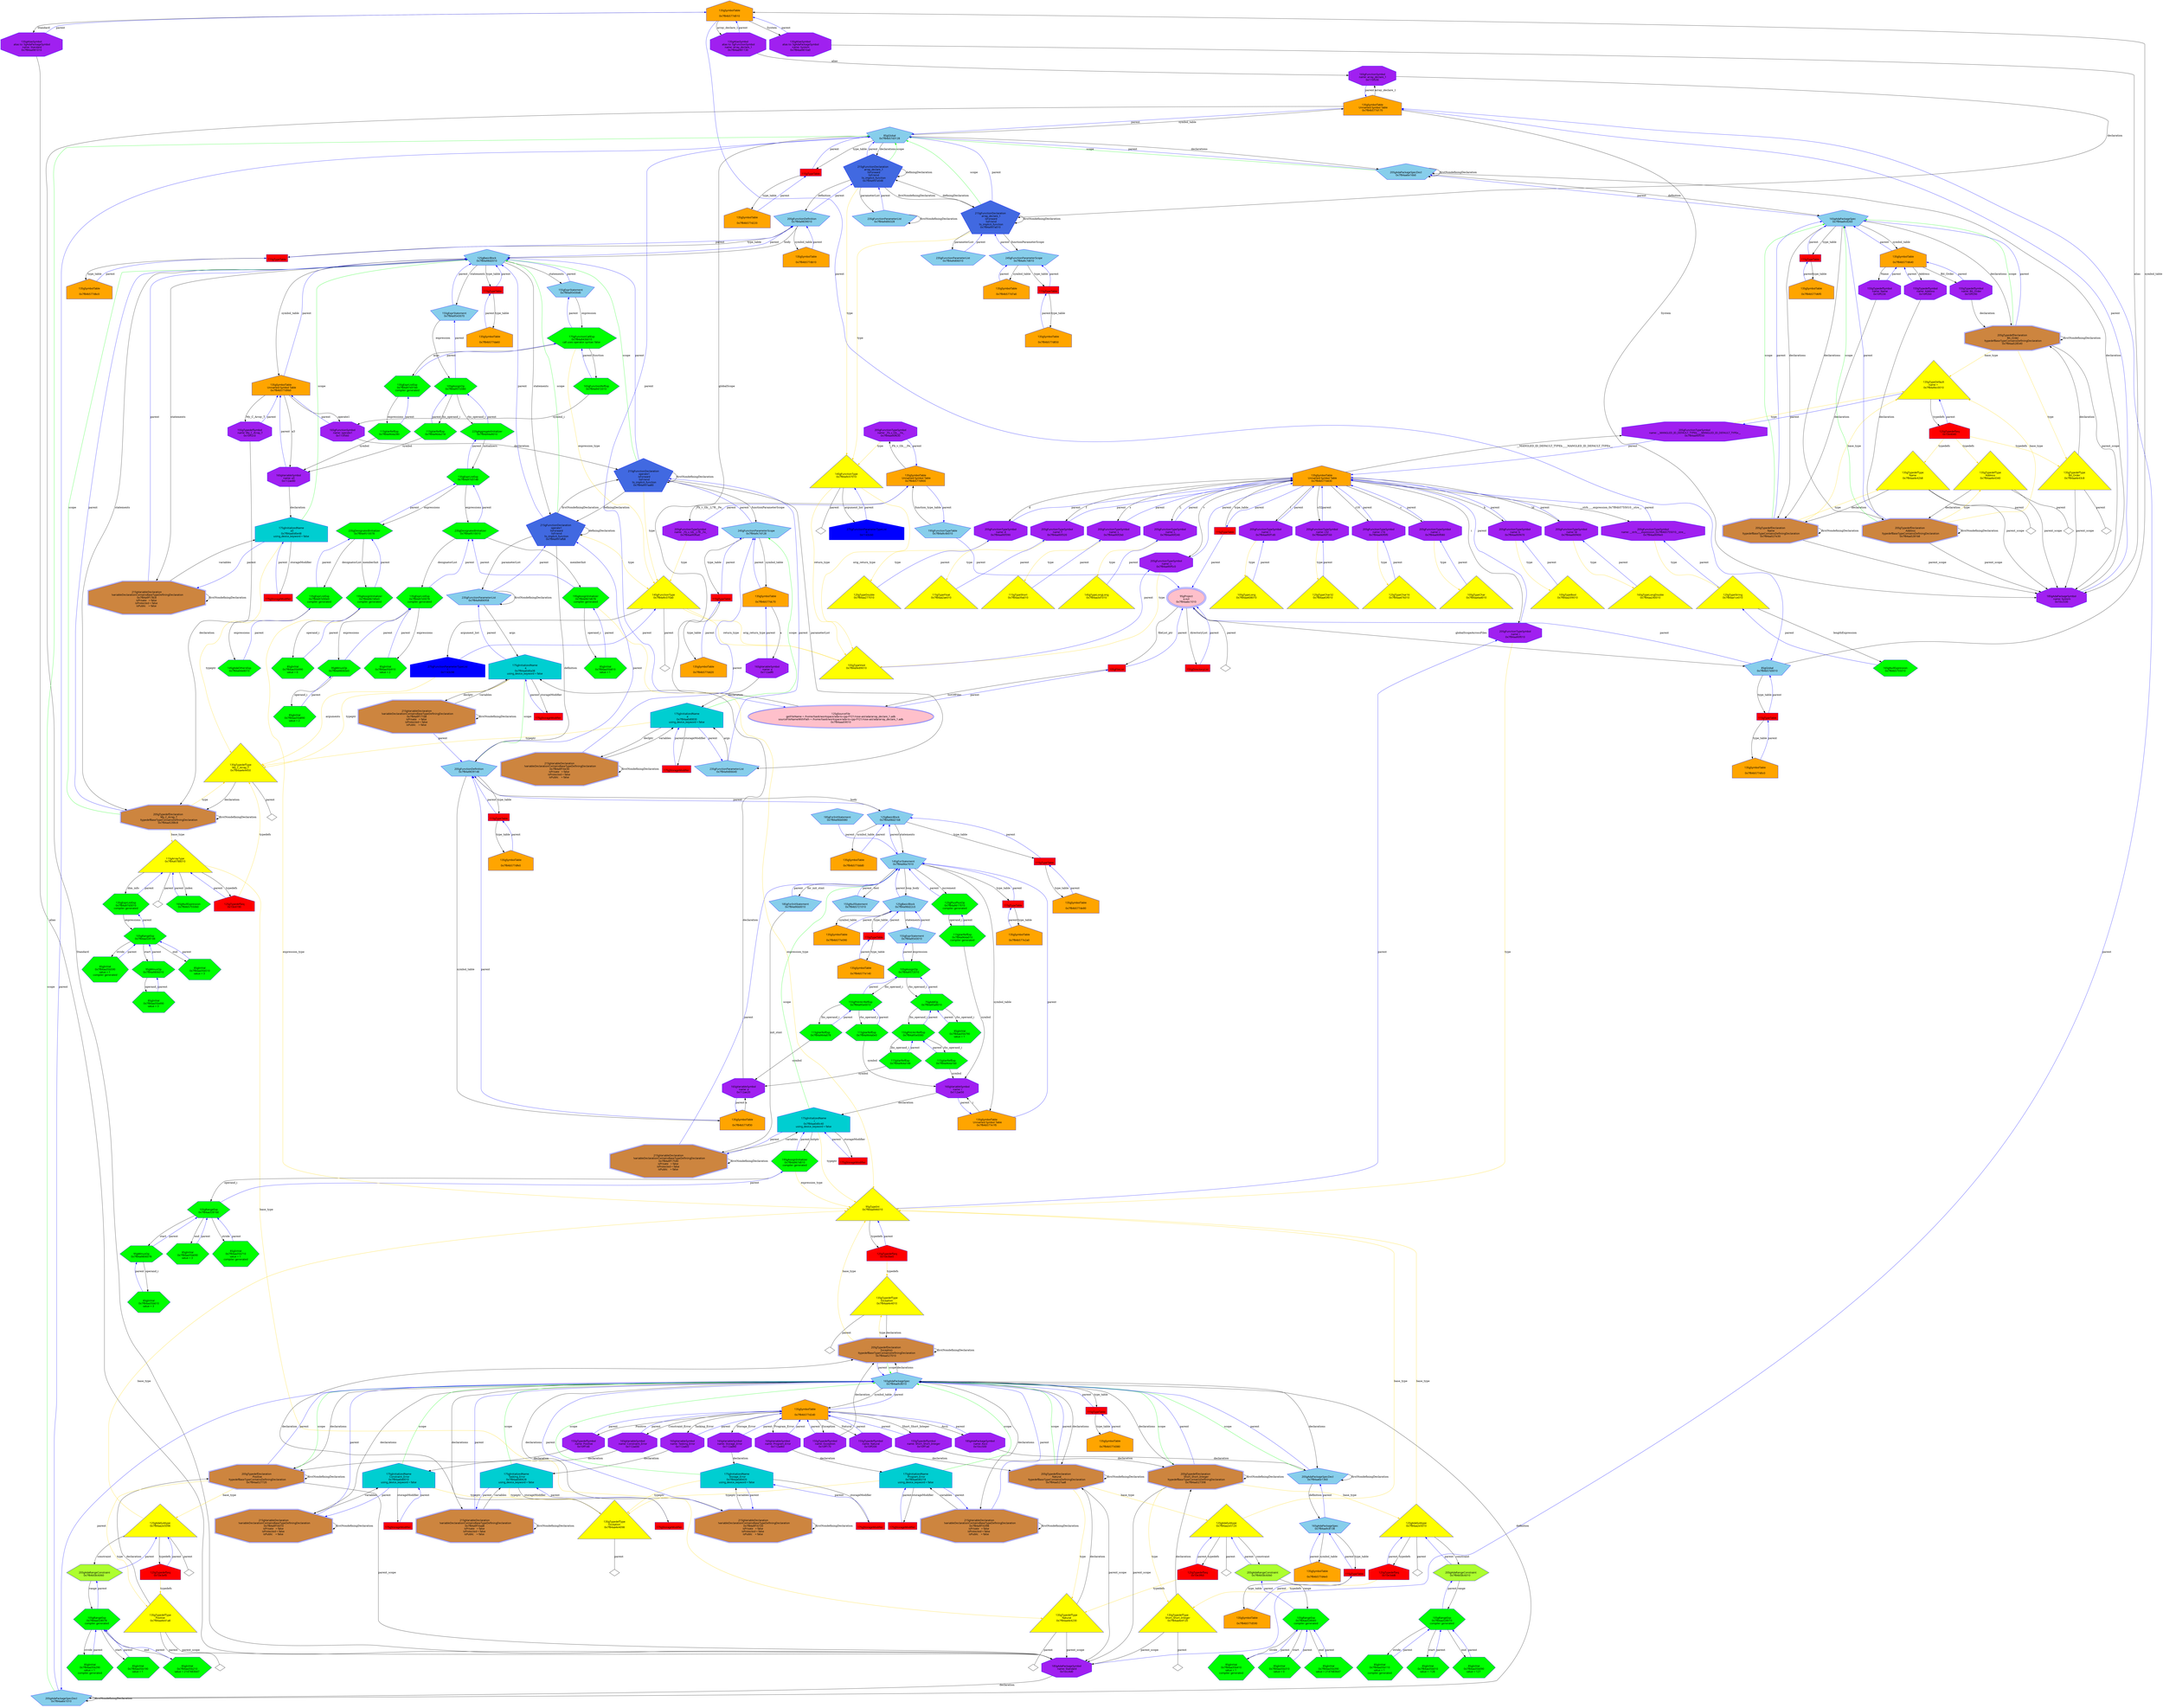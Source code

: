 digraph "Garray_declare_1.adb.dot" {
"0x7f84b577d010"[label="\n13SgSymbolTable\n  \n  0x7f84b577d010  " shape=house,regular=0,URL="\N",tooltip="more info at \N",sides=5,peripheries=1,color="blue",fillcolor=orange,fontname="7x13bold",fontcolor=black,style=filled];
"0x7f84b577d010" -> "0x7f84aa981130"[label="array_declare_1" dir=forward ];
"0x7f84b577d010" -> "0x7f84aa9810a0"[label="System" dir=forward ];
"0x7f84b577d010" -> "0x7f84aa981010"[label="Standard" dir=forward ];
"0x7f84b577d010" -> "0x7f84b57d3010"[label="parent" color="blue" dir=forward ];
"0x7f84b577d0c0"[label="\n13SgSymbolTable\n  \n  0x7f84b577d0c0  " shape=house,regular=0,URL="\N",tooltip="more info at \N",sides=5,peripheries=1,color="blue",fillcolor=orange,fontname="7x13bold",fontcolor=black,style=filled];
"0x7f84b577d0c0" -> "0x10240e0"[label="parent" color="blue" dir=forward ];
"0x7f84b577d170"[label="\n13SgSymbolTable\n  Unnamed Symbol Table\n  0x7f84b577d170  " shape=house,regular=0,URL="\N",tooltip="more info at \N",sides=5,peripheries=1,color="blue",fillcolor=orange,fontname="7x13bold",fontcolor=black,style=filled];
"0x7f84b577d170" -> "0x115f530"[label="array_declare_1" dir=forward ];
"0x7f84b577d170" -> "0x10cc530"[label="System" dir=forward ];
"0x7f84b577d170" -> "0x10cc4d0"[label="Standard" dir=forward ];
"0x7f84b577d170" -> "0x7f84b57d3128"[label="parent" color="blue" dir=forward ];
"0x7f84b577d220"[label="\n13SgSymbolTable\n  \n  0x7f84b577d220  " shape=house,regular=0,URL="\N",tooltip="more info at \N",sides=5,peripheries=1,color="blue",fillcolor=orange,fontname="7x13bold",fontcolor=black,style=filled];
"0x7f84b577d220" -> "0x1024108"[label="parent" color="blue" dir=forward ];
"0x7f84b577d2d0"[label="\n13SgSymbolTable\n  \n  0x7f84b577d2d0  " shape=house,regular=0,URL="\N",tooltip="more info at \N",sides=5,peripheries=1,color="blue",fillcolor=orange,fontname="7x13bold",fontcolor=black,style=filled];
"0x7f84b577d2d0" -> "0x10cc500"[label="Ascii" dir=forward ];
"0x7f84b577d2d0" -> "0x112adc0"[label="Tasking_Error" dir=forward ];
"0x7f84b577d2d0" -> "0x112ad90"[label="Storage_Error" dir=forward ];
"0x7f84b577d2d0" -> "0x112ad60"[label="Program_Error" dir=forward ];
"0x7f84b577d2d0" -> "0x112ad30"[label="Constraint_Error" dir=forward ];
"0x7f84b577d2d0" -> "0x10ff200"[label="Natural" dir=forward ];
"0x7f84b577d2d0" -> "0x10ff1d0"[label="Positive" dir=forward ];
"0x7f84b577d2d0" -> "0x10ff1a0"[label="Short_Short_Integer" dir=forward ];
"0x7f84b577d2d0" -> "0x10ff170"[label="Exception" dir=forward ];
"0x7f84b577d2d0" -> "0x7f84aa9c8010"[label="parent" color="blue" dir=forward ];
"0x7f84b577d380"[label="\n13SgSymbolTable\n  \n  0x7f84b577d380  " shape=house,regular=0,URL="\N",tooltip="more info at \N",sides=5,peripheries=1,color="blue",fillcolor=orange,fontname="7x13bold",fontcolor=black,style=filled];
"0x7f84b577d380" -> "0x1024130"[label="parent" color="blue" dir=forward ];
"0x7f84b577d430"[label="\n13SgSymbolTable\n  Unnamed Symbol Table\n  0x7f84b577d430  " shape=house,regular=0,URL="\N",tooltip="more info at \N",sides=5,peripheries=1,color="blue",fillcolor=orange,fontname="7x13bold",fontcolor=black,style=filled];
"0x7f84b577d430" -> "0x7f84aa90f5c0"[label="v" dir=forward ];
"0x7f84b577d430" -> "0x7f84aa90f550"[label="__MANGLED_ID_DEFAULT_TYPEb____MANGLED_ID_DEFAULT_TYPEe__" dir=forward ];
"0x7f84b577d430" -> "0x7f84aa90f4e0"[label="__strb____expression_0x7f84b5755010__stre__" dir=forward ];
"0x7f84b577d430" -> "0x7f84aa90f470"[label="b" dir=forward ];
"0x7f84b577d430" -> "0x7f84aa90f400"[label="ld" dir=forward ];
"0x7f84b577d430" -> "0x7f84aa90f390"[label="d" dir=forward ];
"0x7f84b577d430" -> "0x7f84aa90f320"[label="f" dir=forward ];
"0x7f84b577d430" -> "0x7f84aa90f2b0"[label="s" dir=forward ];
"0x7f84b577d430" -> "0x7f84aa90f240"[label="L" dir=forward ];
"0x7f84b577d430" -> "0x7f84aa90f1d0"[label="l" dir=forward ];
"0x7f84b577d430" -> "0x7f84aa90f160"[label="c32" dir=forward ];
"0x7f84b577d430" -> "0x7f84aa90f0f0"[label="c16" dir=forward ];
"0x7f84b577d430" -> "0x7f84aa90f080"[label="c" dir=forward ];
"0x7f84b577d430" -> "0x7f84aa90f010"[label="i" dir=forward ];
"0x7f84b577d430" -> "0x1024158"[label="parent" color="blue" dir=forward ];
"0x7f84b577d4e0"[label="\n13SgSymbolTable\n  \n  0x7f84b577d4e0  " shape=house,regular=0,URL="\N",tooltip="more info at \N",sides=5,peripheries=1,color="blue",fillcolor=orange,fontname="7x13bold",fontcolor=black,style=filled];
"0x7f84b577d4e0" -> "0x7f84aa9c8138"[label="parent" color="blue" dir=forward ];
"0x7f84b577d590"[label="\n13SgSymbolTable\n  \n  0x7f84b577d590  " shape=house,regular=0,URL="\N",tooltip="more info at \N",sides=5,peripheries=1,color="blue",fillcolor=orange,fontname="7x13bold",fontcolor=black,style=filled];
"0x7f84b577d590" -> "0x1024180"[label="parent" color="blue" dir=forward ];
"0x7f84b577d640"[label="\n13SgSymbolTable\n  \n  0x7f84b577d640  " shape=house,regular=0,URL="\N",tooltip="more info at \N",sides=5,peripheries=1,color="blue",fillcolor=orange,fontname="7x13bold",fontcolor=black,style=filled];
"0x7f84b577d640" -> "0x10ff290"[label="Bit_Order" dir=forward ];
"0x7f84b577d640" -> "0x10ff260"[label="Address" dir=forward ];
"0x7f84b577d640" -> "0x10ff230"[label="Name" dir=forward ];
"0x7f84b577d640" -> "0x7f84aa9c8260"[label="parent" color="blue" dir=forward ];
"0x7f84b577d6f0"[label="\n13SgSymbolTable\n  \n  0x7f84b577d6f0  " shape=house,regular=0,URL="\N",tooltip="more info at \N",sides=5,peripheries=1,color="blue",fillcolor=orange,fontname="7x13bold",fontcolor=black,style=filled];
"0x7f84b577d6f0" -> "0x10241a8"[label="parent" color="blue" dir=forward ];
"0x7f84b577d7a0"[label="\n13SgSymbolTable\n  \n  0x7f84b577d7a0  " shape=house,regular=0,URL="\N",tooltip="more info at \N",sides=5,peripheries=1,color="blue",fillcolor=orange,fontname="7x13bold",fontcolor=black,style=filled];
"0x7f84b577d7a0" -> "0x7f84a9c7d010"[label="parent" color="blue" dir=forward ];
"0x7f84b577d850"[label="\n13SgSymbolTable\n  \n  0x7f84b577d850  " shape=house,regular=0,URL="\N",tooltip="more info at \N",sides=5,peripheries=1,color="blue",fillcolor=orange,fontname="7x13bold",fontcolor=black,style=filled];
"0x7f84b577d850" -> "0x10241d0"[label="parent" color="blue" dir=forward ];
"0x7f84b577d900"[label="\n13SgSymbolTable\n  Unnamed Symbol Table\n  0x7f84b577d900  " shape=house,regular=0,URL="\N",tooltip="more info at \N",sides=5,peripheries=1,color="blue",fillcolor=orange,fontname="7x13bold",fontcolor=black,style=filled];
"0x7f84b577d900" -> "0x7f84aa90f6a0"[label="_Fb_v_Gb__L7R__Fe_" dir=forward ];
"0x7f84b577d900" -> "0x7f84aa90f630"[label="_Fb_v_Gb___Fe_" dir=forward ];
"0x7f84b577d900" -> "0x7f84a9c4e010"[label="parent" color="blue" dir=forward ];
"0x7f84b577d9b0"[label="\n13SgSymbolTable\n  Unnamed Symbol Table\n  0x7f84b577d9b0  " shape=house,regular=0,URL="\N",tooltip="more info at \N",sides=5,peripheries=1,color="blue",fillcolor=orange,fontname="7x13bold",fontcolor=black,style=filled];
"0x7f84b577d9b0" -> "0x112ae80"[label="a3" dir=forward ];
"0x7f84b577d9b0" -> "0x115f560"[label="operate1" dir=forward ];
"0x7f84b577d9b0" -> "0x10ff2c0"[label="My_C_Array_T" dir=forward ];
"0x7f84b577d9b0" -> "0x7f84a98d2010"[label="parent" color="blue" dir=forward ];
"0x7f84b577da60"[label="\n13SgSymbolTable\n  \n  0x7f84b577da60  " shape=house,regular=0,URL="\N",tooltip="more info at \N",sides=5,peripheries=1,color="blue",fillcolor=orange,fontname="7x13bold",fontcolor=black,style=filled];
"0x7f84b577da60" -> "0x10241f8"[label="parent" color="blue" dir=forward ];
"0x7f84b577db10"[label="\n13SgSymbolTable\n  \n  0x7f84b577db10  " shape=house,regular=0,URL="\N",tooltip="more info at \N",sides=5,peripheries=1,color="blue",fillcolor=orange,fontname="7x13bold",fontcolor=black,style=filled];
"0x7f84b577db10" -> "0x7f84a9839010"[label="parent" color="blue" dir=forward ];
"0x7f84b577dbc0"[label="\n13SgSymbolTable\n  \n  0x7f84b577dbc0  " shape=house,regular=0,URL="\N",tooltip="more info at \N",sides=5,peripheries=1,color="blue",fillcolor=orange,fontname="7x13bold",fontcolor=black,style=filled];
"0x7f84b577dbc0" -> "0x1024220"[label="parent" color="blue" dir=forward ];
"0x7f84b577dc70"[label="\n13SgSymbolTable\n  \n  0x7f84b577dc70  " shape=house,regular=0,URL="\N",tooltip="more info at \N",sides=5,peripheries=1,color="blue",fillcolor=orange,fontname="7x13bold",fontcolor=black,style=filled];
"0x7f84b577dc70" -> "0x112adf0"[label="a" dir=forward ];
"0x7f84b577dc70" -> "0x7f84a9c7d128"[label="parent" color="blue" dir=forward ];
"0x7f84b577dd20"[label="\n13SgSymbolTable\n  \n  0x7f84b577dd20  " shape=house,regular=0,URL="\N",tooltip="more info at \N",sides=5,peripheries=1,color="blue",fillcolor=orange,fontname="7x13bold",fontcolor=black,style=filled];
"0x7f84b577dd20" -> "0x1024248"[label="parent" color="blue" dir=forward ];
"0x7f84b577ddd0"[label="\n13SgSymbolTable\n  \n  0x7f84b577ddd0  " shape=house,regular=0,URL="\N",tooltip="more info at \N",sides=5,peripheries=1,color="blue",fillcolor=orange,fontname="7x13bold",fontcolor=black,style=filled];
"0x7f84b577ddd0" -> "0x7f84a98d2168"[label="parent" color="blue" dir=forward ];
"0x7f84b577de80"[label="\n13SgSymbolTable\n  \n  0x7f84b577de80  " shape=house,regular=0,URL="\N",tooltip="more info at \N",sides=5,peripheries=1,color="blue",fillcolor=orange,fontname="7x13bold",fontcolor=black,style=filled];
"0x7f84b577de80" -> "0x1024270"[label="parent" color="blue" dir=forward ];
"0x7f84b577df30"[label="\n13SgSymbolTable\n  \n  0x7f84b577df30  " shape=house,regular=0,URL="\N",tooltip="more info at \N",sides=5,peripheries=1,color="blue",fillcolor=orange,fontname="7x13bold",fontcolor=black,style=filled];
"0x7f84b577df30" -> "0x112ae20"[label="a" dir=forward ];
"0x7f84b577df30" -> "0x7f84a9839148"[label="parent" color="blue" dir=forward ];
"0x7f84b577dfe0"[label="\n13SgSymbolTable\n  \n  0x7f84b577dfe0  " shape=house,regular=0,URL="\N",tooltip="more info at \N",sides=5,peripheries=1,color="blue",fillcolor=orange,fontname="7x13bold",fontcolor=black,style=filled];
"0x7f84b577dfe0" -> "0x1024298"[label="parent" color="blue" dir=forward ];
"0x7f84b577e090"[label="\n13SgSymbolTable\n  \n  0x7f84b577e090  " shape=house,regular=0,URL="\N",tooltip="more info at \N",sides=5,peripheries=1,color="blue",fillcolor=orange,fontname="7x13bold",fontcolor=black,style=filled];
"0x7f84b577e090" -> "0x7f84a98d22c0"[label="parent" color="blue" dir=forward ];
"0x7f84b577e140"[label="\n13SgSymbolTable\n  \n  0x7f84b577e140  " shape=house,regular=0,URL="\N",tooltip="more info at \N",sides=5,peripheries=1,color="blue",fillcolor=orange,fontname="7x13bold",fontcolor=black,style=filled];
"0x7f84b577e140" -> "0x10242c0"[label="parent" color="blue" dir=forward ];
"0x7f84b577e1f0"[label="\n13SgSymbolTable\n  Unnamed Symbol Table\n  0x7f84b577e1f0  " shape=house,regular=0,URL="\N",tooltip="more info at \N",sides=5,peripheries=1,color="blue",fillcolor=orange,fontname="7x13bold",fontcolor=black,style=filled];
"0x7f84b577e1f0" -> "0x112ae50"[label="i" dir=forward ];
"0x7f84b577e1f0" -> "0x7f84a96e7010"[label="parent" color="blue" dir=forward ];
"0x7f84b577e2a0"[label="\n13SgSymbolTable\n  \n  0x7f84b577e2a0  " shape=house,regular=0,URL="\N",tooltip="more info at \N",sides=5,peripheries=1,color="blue",fillcolor=orange,fontname="7x13bold",fontcolor=black,style=filled];
"0x7f84b577e2a0" -> "0x10242e8"[label="parent" color="blue" dir=forward ];
"0x11173d0"[label="\n17SgStorageModifier" shape=polygon,regular=0,URL="\N",tooltip="more info at \N",sides=4,peripheries=1,color="blue",fillcolor=red,fontname="7x13bold",fontcolor=black,style=filled];
"0x11173d0" -> "0x7f84aa0d0010"[label="parent" color="blue" dir=forward ];
"0x11173f8"[label="\n17SgStorageModifier" shape=polygon,regular=0,URL="\N",tooltip="more info at \N",sides=4,peripheries=1,color="blue",fillcolor=red,fontname="7x13bold",fontcolor=black,style=filled];
"0x11173f8" -> "0x7f84aa0d0218"[label="parent" color="blue" dir=forward ];
"0x1117420"[label="\n17SgStorageModifier" shape=polygon,regular=0,URL="\N",tooltip="more info at \N",sides=4,peripheries=1,color="blue",fillcolor=red,fontname="7x13bold",fontcolor=black,style=filled];
"0x1117420" -> "0x7f84aa0d0420"[label="parent" color="blue" dir=forward ];
"0x1117448"[label="\n17SgStorageModifier" shape=polygon,regular=0,URL="\N",tooltip="more info at \N",sides=4,peripheries=1,color="blue",fillcolor=red,fontname="7x13bold",fontcolor=black,style=filled];
"0x1117448" -> "0x7f84aa0d0628"[label="parent" color="blue" dir=forward ];
"0x1117470"[label="\n17SgStorageModifier" shape=polygon,regular=0,URL="\N",tooltip="more info at \N",sides=4,peripheries=1,color="blue",fillcolor=red,fontname="7x13bold",fontcolor=black,style=filled];
"0x1117470" -> "0x7f84aa0d0830"[label="parent" color="blue" dir=forward ];
"0x1117498"[label="\n17SgStorageModifier" shape=polygon,regular=0,URL="\N",tooltip="more info at \N",sides=4,peripheries=1,color="blue",fillcolor=red,fontname="7x13bold",fontcolor=black,style=filled];
"0x1117498" -> "0x7f84aa0d0a38"[label="parent" color="blue" dir=forward ];
"0x11174c0"[label="\n17SgStorageModifier" shape=polygon,regular=0,URL="\N",tooltip="more info at \N",sides=4,peripheries=1,color="blue",fillcolor=red,fontname="7x13bold",fontcolor=black,style=filled];
"0x11174c0" -> "0x7f84aa0d0c40"[label="parent" color="blue" dir=forward ];
"0x11174e8"[label="\n17SgStorageModifier" shape=polygon,regular=0,URL="\N",tooltip="more info at \N",sides=4,peripheries=1,color="blue",fillcolor=red,fontname="7x13bold",fontcolor=black,style=filled];
"0x11174e8" -> "0x7f84aa0d0e48"[label="parent" color="blue" dir=forward ];
"0x7f84aaa59010"[label="\n12SgSourceFile\n  getFileName = /home/liao6/workspace/ada-to-cpp-FY21/rose-ast/ada/array_declare_1.adb  \n  sourceFileNameWithPath = /home/liao6/workspace/ada-to-cpp-FY21/rose-ast/ada/array_declare_1.adb  \n  0x7f84aaa59010  " shape=ellipse,regular=0,URL="\N",tooltip="more info at \N",sides=5,peripheries=2,color="blue",fillcolor=pink,fontname="7x13bold",fontcolor=black,style=filled];
"0x7f84aaa59010" -> "0x7f84b57d3128"[label="globalScope" dir=forward ];
"0x7f84aaa59010" -> "0xfe96c0"[label="parent" color="blue" dir=forward ];
"0xfe96c0"[label="\n10SgFileList" shape=polygon,regular=0,URL="\N",tooltip="more info at \N",sides=4,peripheries=1,color="blue",fillcolor=red,fontname="7x13bold",fontcolor=black,style=filled];
"0xfe96c0" -> "0x7f84aaa59010"[label="listOfFiles" dir=forward ];
"0xfe96c0" -> "0x7f84aabc1010"[label="parent" color="blue" dir=forward ];
"0x1008ad0"[label="\n15SgDirectoryList" shape=polygon,regular=0,URL="\N",tooltip="more info at \N",sides=4,peripheries=1,color="blue",fillcolor=red,fontname="7x13bold",fontcolor=black,style=filled];
"0x1008ad0" -> "0x7f84aabc1010"[label="parent" color="blue" dir=forward ];
"0x7f84aabc1010"[label="\n9SgProject\n  a.out  \n  0x7f84aabc1010  " shape=ellipse,regular=0,URL="\N",tooltip="more info at \N",sides=5,peripheries=3,color="blue",fillcolor=pink,fontname="7x13bold",fontcolor=black,style=filled];
"0x7f84aabc1010" -> "0xfe96c0"[label="fileList_ptr" dir=forward ];
"0x7f84aabc1010" -> "0x1008ad0"[label="directoryList" dir=forward ];
"0x7f84aabc1010" -> "0x7f84b57d3010"[label="globalScopeAcrossFiles" dir=forward ];
"0x7f84aabc1010" -> "0x7f84aabc1010__parent__null"[label="parent" dir=none ];
"0x7f84aabc1010__parent__null"[label="" shape=diamond ];
"0x10e3be0"[label="\n12SgTypedefSeq\n  0x10e3be0  " shape=house,regular=0,URL="\N",tooltip="more info at \N",sides=5,peripheries=1,color="blue",fillcolor=red,fontname="7x13bold",fontcolor=black,style=filled];
"0x10e3be0" -> "0x7f84aa4e4010"[label="typedefs" color="gold1" dir=forward ];
"0x10e3be0" -> "0x7f84aa946010"[label="parent" color="blue" dir=forward ];
"0x10e3dd8"[label="\n12SgTypedefSeq\n  0x10e3dd8  " shape=house,regular=0,URL="\N",tooltip="more info at \N",sides=5,peripheries=1,color="blue",fillcolor=red,fontname="7x13bold",fontcolor=black,style=filled];
"0x10e3dd8" -> "0x7f84aa4e4120"[label="typedefs" color="gold1" dir=forward ];
"0x10e3dd8" -> "0x7f84aa2e5010"[label="parent" color="blue" dir=forward ];
"0x10e3ef0"[label="\n12SgTypedefSeq\n  0x10e3ef0  " shape=house,regular=0,URL="\N",tooltip="more info at \N",sides=5,peripheries=1,color="blue",fillcolor=red,fontname="7x13bold",fontcolor=black,style=filled];
"0x10e3ef0" -> "0x7f84aa4e41a8"[label="typedefs" color="gold1" dir=forward ];
"0x10e3ef0" -> "0x7f84aa2e5098"[label="parent" color="blue" dir=forward ];
"0x10e3f60"[label="\n12SgTypedefSeq\n  0x10e3f60  " shape=house,regular=0,URL="\N",tooltip="more info at \N",sides=5,peripheries=1,color="blue",fillcolor=red,fontname="7x13bold",fontcolor=black,style=filled];
"0x10e3f60" -> "0x7f84aa4e4230"[label="typedefs" color="gold1" dir=forward ];
"0x10e3f60" -> "0x7f84aa2e5120"[label="parent" color="blue" dir=forward ];
"0x10e4040"[label="\n12SgTypedefSeq\n  0x10e4040  " shape=house,regular=0,URL="\N",tooltip="more info at \N",sides=5,peripheries=1,color="blue",fillcolor=red,fontname="7x13bold",fontcolor=black,style=filled];
"0x10e4040" -> "0x7f84aa4e42b8"[label="typedefs" color="gold1" dir=forward ];
"0x10e4040" -> "0x7f84aa4e4340"[label="typedefs" color="gold1" dir=forward ];
"0x10e4040" -> "0x7f84aa4e43c8"[label="typedefs" color="gold1" dir=forward ];
"0x10e4040" -> "0x7f84a9ec0010"[label="parent" color="blue" dir=forward ];
"0x10e4190"[label="\n12SgTypedefSeq\n  0x10e4190  " shape=house,regular=0,URL="\N",tooltip="more info at \N",sides=5,peripheries=1,color="blue",fillcolor=red,fontname="7x13bold",fontcolor=black,style=filled];
"0x10e4190" -> "0x7f84aa4e4450"[label="typedefs" color="gold1" dir=forward ];
"0x10e4190" -> "0x7f84a9788010"[label="parent" color="blue" dir=forward ];
"0x1143c60"[label="\n27SgFunctionParameterTypeList\n  0  \n  0x1143c60  " shape=house,regular=0,URL="\N",tooltip="more info at \N",sides=5,peripheries=1,color="blue",fillcolor=blue,fontname="7x13bold",fontcolor=black,style=filled];
"0x1143c60" -> "0x7f84a9c07010"[label="parent" color="blue" dir=forward ];
"0x1143c98"[label="\n27SgFunctionParameterTypeList\n  1  \n  0x1143c98  " shape=house,regular=0,URL="\N",tooltip="more info at \N",sides=5,peripheries=1,color="blue",fillcolor=blue,fontname="7x13bold",fontcolor=black,style=filled];
"0x1143c98" -> "0x7f84aa4e4450"[label="arguments" color="gold1" dir=forward ];
"0x1143c98" -> "0x7f84a9c070a0"[label="parent" color="blue" dir=forward ];
"0x10240e0"[label="\n11SgTypeTable" shape=polygon,regular=0,URL="\N",tooltip="more info at \N",sides=4,peripheries=1,color="blue",fillcolor=red,fontname="7x13bold",fontcolor=black,style=filled];
"0x10240e0" -> "0x7f84b577d0c0"[label="type_table" dir=forward ];
"0x10240e0" -> "0x7f84b57d3010"[label="parent" color="blue" dir=forward ];
"0x1024108"[label="\n11SgTypeTable" shape=polygon,regular=0,URL="\N",tooltip="more info at \N",sides=4,peripheries=1,color="blue",fillcolor=red,fontname="7x13bold",fontcolor=black,style=filled];
"0x1024108" -> "0x7f84b577d220"[label="type_table" dir=forward ];
"0x1024108" -> "0x7f84b57d3128"[label="parent" color="blue" dir=forward ];
"0x1024130"[label="\n11SgTypeTable" shape=polygon,regular=0,URL="\N",tooltip="more info at \N",sides=4,peripheries=1,color="blue",fillcolor=red,fontname="7x13bold",fontcolor=black,style=filled];
"0x1024130" -> "0x7f84b577d380"[label="type_table" dir=forward ];
"0x1024130" -> "0x7f84aa9c8010"[label="parent" color="blue" dir=forward ];
"0x1024158"[label="\n11SgTypeTable" shape=polygon,regular=0,URL="\N",tooltip="more info at \N",sides=4,peripheries=1,color="blue",fillcolor=red,fontname="7x13bold",fontcolor=black,style=filled];
"0x1024158" -> "0x7f84b577d430"[label="type_table" dir=forward ];
"0x1024158" -> "0x7f84aabc1010"[label="parent" color="blue" dir=forward ];
"0x1024180"[label="\n11SgTypeTable" shape=polygon,regular=0,URL="\N",tooltip="more info at \N",sides=4,peripheries=1,color="blue",fillcolor=red,fontname="7x13bold",fontcolor=black,style=filled];
"0x1024180" -> "0x7f84b577d590"[label="type_table" dir=forward ];
"0x1024180" -> "0x7f84aa9c8138"[label="parent" color="blue" dir=forward ];
"0x10241a8"[label="\n11SgTypeTable" shape=polygon,regular=0,URL="\N",tooltip="more info at \N",sides=4,peripheries=1,color="blue",fillcolor=red,fontname="7x13bold",fontcolor=black,style=filled];
"0x10241a8" -> "0x7f84b577d6f0"[label="type_table" dir=forward ];
"0x10241a8" -> "0x7f84aa9c8260"[label="parent" color="blue" dir=forward ];
"0x10241d0"[label="\n11SgTypeTable" shape=polygon,regular=0,URL="\N",tooltip="more info at \N",sides=4,peripheries=1,color="blue",fillcolor=red,fontname="7x13bold",fontcolor=black,style=filled];
"0x10241d0" -> "0x7f84b577d850"[label="type_table" dir=forward ];
"0x10241d0" -> "0x7f84a9c7d010"[label="parent" color="blue" dir=forward ];
"0x10241f8"[label="\n11SgTypeTable" shape=polygon,regular=0,URL="\N",tooltip="more info at \N",sides=4,peripheries=1,color="blue",fillcolor=red,fontname="7x13bold",fontcolor=black,style=filled];
"0x10241f8" -> "0x7f84b577da60"[label="type_table" dir=forward ];
"0x10241f8" -> "0x7f84a98d2010"[label="parent" color="blue" dir=forward ];
"0x1024220"[label="\n11SgTypeTable" shape=polygon,regular=0,URL="\N",tooltip="more info at \N",sides=4,peripheries=1,color="blue",fillcolor=red,fontname="7x13bold",fontcolor=black,style=filled];
"0x1024220" -> "0x7f84b577dbc0"[label="type_table" dir=forward ];
"0x1024220" -> "0x7f84a9839010"[label="parent" color="blue" dir=forward ];
"0x1024248"[label="\n11SgTypeTable" shape=polygon,regular=0,URL="\N",tooltip="more info at \N",sides=4,peripheries=1,color="blue",fillcolor=red,fontname="7x13bold",fontcolor=black,style=filled];
"0x1024248" -> "0x7f84b577dd20"[label="type_table" dir=forward ];
"0x1024248" -> "0x7f84a9c7d128"[label="parent" color="blue" dir=forward ];
"0x1024270"[label="\n11SgTypeTable" shape=polygon,regular=0,URL="\N",tooltip="more info at \N",sides=4,peripheries=1,color="blue",fillcolor=red,fontname="7x13bold",fontcolor=black,style=filled];
"0x1024270" -> "0x7f84b577de80"[label="type_table" dir=forward ];
"0x1024270" -> "0x7f84a98d2168"[label="parent" color="blue" dir=forward ];
"0x1024298"[label="\n11SgTypeTable" shape=polygon,regular=0,URL="\N",tooltip="more info at \N",sides=4,peripheries=1,color="blue",fillcolor=red,fontname="7x13bold",fontcolor=black,style=filled];
"0x1024298" -> "0x7f84b577dfe0"[label="type_table" dir=forward ];
"0x1024298" -> "0x7f84a9839148"[label="parent" color="blue" dir=forward ];
"0x10242c0"[label="\n11SgTypeTable" shape=polygon,regular=0,URL="\N",tooltip="more info at \N",sides=4,peripheries=1,color="blue",fillcolor=red,fontname="7x13bold",fontcolor=black,style=filled];
"0x10242c0" -> "0x7f84b577e140"[label="type_table" dir=forward ];
"0x10242c0" -> "0x7f84a98d22c0"[label="parent" color="blue" dir=forward ];
"0x10242e8"[label="\n11SgTypeTable" shape=polygon,regular=0,URL="\N",tooltip="more info at \N",sides=4,peripheries=1,color="blue",fillcolor=red,fontname="7x13bold",fontcolor=black,style=filled];
"0x10242e8" -> "0x7f84b577e2a0"[label="type_table" dir=forward ];
"0x10242e8" -> "0x7f84a96e7010"[label="parent" color="blue" dir=forward ];
"0x7f84aa4ad010"[label="\n10SgTypeChar\n  0x7f84aa4ad010  \n   \n   " shape=polygon,regular=0,URL="\N",tooltip="more info at \N",sides=3,peripheries=1,color="blue",fillcolor=yellow,fontname="7x13bold",fontcolor=black,style=filled];
"0x7f84aa4ad010" -> "0x7f84aa90f080"[label="parent" color="blue" dir=forward ];
"0x7f84aa39a010"[label="\n11SgTypeShort\n  0x7f84aa39a010  \n   \n   " shape=polygon,regular=0,URL="\N",tooltip="more info at \N",sides=3,peripheries=1,color="blue",fillcolor=yellow,fontname="7x13bold",fontcolor=black,style=filled];
"0x7f84aa39a010" -> "0x7f84aa90f2b0"[label="parent" color="blue" dir=forward ];
"0x7f84aa946010"[label="\n9SgTypeInt\n  0x7f84aa946010  \n   \n   " shape=polygon,regular=0,URL="\N",tooltip="more info at \N",sides=3,peripheries=1,color="blue",fillcolor=yellow,fontname="7x13bold",fontcolor=black,style=filled];
"0x7f84aa946010" -> "0x10e3be0"[label="typedefs" dir=forward ];
"0x7f84aa946010" -> "0x7f84aa90f010"[label="parent" color="blue" dir=forward ];
"0x7f84aa408010"[label="\n10SgTypeLong\n  0x7f84aa408010  \n   \n   " shape=polygon,regular=0,URL="\N",tooltip="more info at \N",sides=3,peripheries=1,color="blue",fillcolor=yellow,fontname="7x13bold",fontcolor=black,style=filled];
"0x7f84aa408010" -> "0x7f84aa90f1d0"[label="parent" color="blue" dir=forward ];
"0x7f84a9e89010"[label="\n10SgTypeVoid\n  0x7f84a9e89010  \n   \n   " shape=polygon,regular=0,URL="\N",tooltip="more info at \N",sides=3,peripheries=1,color="blue",fillcolor=yellow,fontname="7x13bold",fontcolor=black,style=filled];
"0x7f84a9e89010" -> "0x7f84aa90f5c0"[label="parent" color="blue" dir=forward ];
"0x7f84aa2ae010"[label="\n11SgTypeFloat\n  0x7f84aa2ae010  \n   \n   " shape=polygon,regular=0,URL="\N",tooltip="more info at \N",sides=3,peripheries=1,color="blue",fillcolor=yellow,fontname="7x13bold",fontcolor=black,style=filled];
"0x7f84aa2ae010" -> "0x7f84aa90f320"[label="parent" color="blue" dir=forward ];
"0x7f84aa277010"[label="\n12SgTypeDouble\n  0x7f84aa277010  \n   \n   " shape=polygon,regular=0,URL="\N",tooltip="more info at \N",sides=3,peripheries=1,color="blue",fillcolor=yellow,fontname="7x13bold",fontcolor=black,style=filled];
"0x7f84aa277010" -> "0x7f84aa90f390"[label="parent" color="blue" dir=forward ];
"0x7f84aa3d1010"[label="\n14SgTypeLongLong\n  0x7f84aa3d1010  \n   \n   " shape=polygon,regular=0,URL="\N",tooltip="more info at \N",sides=3,peripheries=1,color="blue",fillcolor=yellow,fontname="7x13bold",fontcolor=black,style=filled];
"0x7f84aa3d1010" -> "0x7f84aa90f240"[label="parent" color="blue" dir=forward ];
"0x7f84aa240010"[label="\n16SgTypeLongDouble\n  0x7f84aa240010  \n   \n   " shape=polygon,regular=0,URL="\N",tooltip="more info at \N",sides=3,peripheries=1,color="blue",fillcolor=yellow,fontname="7x13bold",fontcolor=black,style=filled];
"0x7f84aa240010" -> "0x7f84aa90f400"[label="parent" color="blue" dir=forward ];
"0x7f84aa1ce010"[label="\n12SgTypeString\n  0x7f84aa1ce010  \n   \n   " shape=polygon,regular=0,URL="\N",tooltip="more info at \N",sides=3,peripheries=1,color="blue",fillcolor=yellow,fontname="7x13bold",fontcolor=black,style=filled];
"0x7f84aa1ce010" -> "0x7f84b5755010"[label="lengthExpression" dir=forward ];
"0x7f84aa1ce010" -> "0x7f84aa90f4e0"[label="parent" color="blue" dir=forward ];
"0x7f84aa209010"[label="\n10SgTypeBool\n  0x7f84aa209010  \n   \n   " shape=polygon,regular=0,URL="\N",tooltip="more info at \N",sides=3,peripheries=1,color="blue",fillcolor=yellow,fontname="7x13bold",fontcolor=black,style=filled];
"0x7f84aa209010" -> "0x7f84aa90f470"[label="parent" color="blue" dir=forward ];
"0x7f84a9ec0010"[label="\n13SgTypeDefault\n  name =   \n  0x7f84a9ec0010  \n   \n   " shape=polygon,regular=0,URL="\N",tooltip="more info at \N",sides=3,peripheries=1,color="blue",fillcolor=yellow,fontname="7x13bold",fontcolor=black,style=filled];
"0x7f84a9ec0010" -> "0x10e4040"[label="typedefs" dir=forward ];
"0x7f84a9ec0010" -> "0x7f84aa90f550"[label="parent" color="blue" dir=forward ];
"0x7f84aa4e4010"[label="\n13SgTypedefType\nException\n  0x7f84aa4e4010  \n   \n   " shape=polygon,regular=0,URL="\N",tooltip="more info at \N",sides=3,peripheries=1,color="blue",fillcolor=yellow,fontname="7x13bold",fontcolor=black,style=filled];
"0x7f84aa4e4010" -> "0x7f84aa527010"[label="declaration" dir=forward ];
"0x7f84aa4e4010" -> "0x7f84aa4e4010__parent__null"[label="parent" dir=none ];
"0x7f84aa4e4010__parent__null"[label="" shape=diamond ];
"0x7f84aa4e4098"[label="\n13SgTypedefType\nException\n  0x7f84aa4e4098  \n   \n   " shape=polygon,regular=0,URL="\N",tooltip="more info at \N",sides=3,peripheries=1,color="blue",fillcolor=yellow,fontname="7x13bold",fontcolor=black,style=filled];
"0x7f84aa4e4098" -> "0x7f84aa527010"[label="declaration" dir=forward ];
"0x7f84aa4e4098" -> "0x7f84aa4e4098__parent__null"[label="parent" dir=none ];
"0x7f84aa4e4098__parent__null"[label="" shape=diamond ];
"0x7f84aa4e4120"[label="\n13SgTypedefType\nShort_Short_Integer\n  0x7f84aa4e4120  \n   \n   " shape=polygon,regular=0,URL="\N",tooltip="more info at \N",sides=3,peripheries=1,color="blue",fillcolor=yellow,fontname="7x13bold",fontcolor=black,style=filled];
"0x7f84aa4e4120" -> "0x10cc4d0"[label="parent_scope" dir=forward ];
"0x7f84aa4e4120" -> "0x7f84aa527398"[label="declaration" dir=forward ];
"0x7f84aa4e4120" -> "0x7f84aa4e4120__parent__null"[label="parent" dir=none ];
"0x7f84aa4e4120__parent__null"[label="" shape=diamond ];
"0x7f84aa4e41a8"[label="\n13SgTypedefType\nPositive\n  0x7f84aa4e41a8  \n   \n   " shape=polygon,regular=0,URL="\N",tooltip="more info at \N",sides=3,peripheries=1,color="blue",fillcolor=yellow,fontname="7x13bold",fontcolor=black,style=filled];
"0x7f84aa4e41a8" -> "0x10cc4d0"[label="parent_scope" dir=forward ];
"0x7f84aa4e41a8" -> "0x7f84aa527720"[label="declaration" dir=forward ];
"0x7f84aa4e41a8" -> "0x7f84aa4e41a8__parent__null"[label="parent" dir=none ];
"0x7f84aa4e41a8__parent__null"[label="" shape=diamond ];
"0x7f84aa4e4230"[label="\n13SgTypedefType\nNatural\n  0x7f84aa4e4230  \n   \n   " shape=polygon,regular=0,URL="\N",tooltip="more info at \N",sides=3,peripheries=1,color="blue",fillcolor=yellow,fontname="7x13bold",fontcolor=black,style=filled];
"0x7f84aa4e4230" -> "0x10cc4d0"[label="parent_scope" dir=forward ];
"0x7f84aa4e4230" -> "0x7f84aa527aa8"[label="declaration" dir=forward ];
"0x7f84aa4e4230" -> "0x7f84aa4e4230__parent__null"[label="parent" dir=none ];
"0x7f84aa4e4230__parent__null"[label="" shape=diamond ];
"0x7f84aa4e42b8"[label="\n13SgTypedefType\nName\n  0x7f84aa4e42b8  \n   \n   " shape=polygon,regular=0,URL="\N",tooltip="more info at \N",sides=3,peripheries=1,color="blue",fillcolor=yellow,fontname="7x13bold",fontcolor=black,style=filled];
"0x7f84aa4e42b8" -> "0x10cc530"[label="parent_scope" dir=forward ];
"0x7f84aa4e42b8" -> "0x7f84aa527e30"[label="declaration" dir=forward ];
"0x7f84aa4e42b8" -> "0x7f84aa4e42b8__parent__null"[label="parent" dir=none ];
"0x7f84aa4e42b8__parent__null"[label="" shape=diamond ];
"0x7f84aa4e4340"[label="\n13SgTypedefType\nAddress\n  0x7f84aa4e4340  \n   \n   " shape=polygon,regular=0,URL="\N",tooltip="more info at \N",sides=3,peripheries=1,color="blue",fillcolor=yellow,fontname="7x13bold",fontcolor=black,style=filled];
"0x7f84aa4e4340" -> "0x10cc530"[label="parent_scope" dir=forward ];
"0x7f84aa4e4340" -> "0x7f84aa5281b8"[label="declaration" dir=forward ];
"0x7f84aa4e4340" -> "0x7f84aa4e4340__parent__null"[label="parent" dir=none ];
"0x7f84aa4e4340__parent__null"[label="" shape=diamond ];
"0x7f84aa4e43c8"[label="\n13SgTypedefType\nBit_Order\n  0x7f84aa4e43c8  \n   \n   " shape=polygon,regular=0,URL="\N",tooltip="more info at \N",sides=3,peripheries=1,color="blue",fillcolor=yellow,fontname="7x13bold",fontcolor=black,style=filled];
"0x7f84aa4e43c8" -> "0x10cc530"[label="parent_scope" dir=forward ];
"0x7f84aa4e43c8" -> "0x7f84aa528540"[label="declaration" dir=forward ];
"0x7f84aa4e43c8" -> "0x7f84aa4e43c8__parent__null"[label="parent" dir=none ];
"0x7f84aa4e43c8__parent__null"[label="" shape=diamond ];
"0x7f84aa4e4450"[label="\n13SgTypedefType\nMy_C_Array_T\n  0x7f84aa4e4450  \n   \n   " shape=polygon,regular=0,URL="\N",tooltip="more info at \N",sides=3,peripheries=1,color="blue",fillcolor=yellow,fontname="7x13bold",fontcolor=black,style=filled];
"0x7f84aa4e4450" -> "0x7f84aa5288c8"[label="declaration" dir=forward ];
"0x7f84aa4e4450" -> "0x7f84aa4e4450__parent__null"[label="parent" dir=none ];
"0x7f84aa4e4450__parent__null"[label="" shape=diamond ];
"0x7f84a9788010"[label="\n11SgArrayType\n  0x7f84a9788010  \n   \n   " shape=polygon,regular=0,URL="\N",tooltip="more info at \N",sides=3,peripheries=1,color="blue",fillcolor=yellow,fontname="7x13bold",fontcolor=black,style=filled];
"0x7f84a9788010" -> "0x7f84aa4e4230"[label="base_type" color="gold1" dir=forward ];
"0x7f84a9788010" -> "0x7f84b5755060"[label="index" dir=forward ];
"0x7f84a9788010" -> "0x7f84a97d3010"[label="dim_info" dir=forward ];
"0x7f84a9788010" -> "0x10e4190"[label="typedefs" dir=forward ];
"0x7f84a9788010" -> "0x7f84a9788010__parent__null"[label="parent" dir=none ];
"0x7f84a9788010__parent__null"[label="" shape=diamond ];
"0x7f84aa2e5010"[label="\n12SgAdaSubtype\n  0x7f84aa2e5010  \n   \n   " shape=polygon,regular=0,URL="\N",tooltip="more info at \N",sides=3,peripheries=1,color="blue",fillcolor=yellow,fontname="7x13bold",fontcolor=black,style=filled];
"0x7f84aa2e5010" -> "0x7f84aa946010"[label="base_type" color="gold1" dir=forward ];
"0x7f84aa2e5010" -> "0x7f84b58c6010"[label="constraint" dir=forward ];
"0x7f84aa2e5010" -> "0x10e3dd8"[label="typedefs" dir=forward ];
"0x7f84aa2e5010" -> "0x7f84aa2e5010__parent__null"[label="parent" dir=none ];
"0x7f84aa2e5010__parent__null"[label="" shape=diamond ];
"0x7f84aa2e5098"[label="\n12SgAdaSubtype\n  0x7f84aa2e5098  \n   \n   " shape=polygon,regular=0,URL="\N",tooltip="more info at \N",sides=3,peripheries=1,color="blue",fillcolor=yellow,fontname="7x13bold",fontcolor=black,style=filled];
"0x7f84aa2e5098" -> "0x7f84aa946010"[label="base_type" color="gold1" dir=forward ];
"0x7f84aa2e5098" -> "0x7f84b58c6060"[label="constraint" dir=forward ];
"0x7f84aa2e5098" -> "0x10e3ef0"[label="typedefs" dir=forward ];
"0x7f84aa2e5098" -> "0x7f84aa2e5098__parent__null"[label="parent" dir=none ];
"0x7f84aa2e5098__parent__null"[label="" shape=diamond ];
"0x7f84aa2e5120"[label="\n12SgAdaSubtype\n  0x7f84aa2e5120  \n   \n   " shape=polygon,regular=0,URL="\N",tooltip="more info at \N",sides=3,peripheries=1,color="blue",fillcolor=yellow,fontname="7x13bold",fontcolor=black,style=filled];
"0x7f84aa2e5120" -> "0x7f84aa946010"[label="base_type" color="gold1" dir=forward ];
"0x7f84aa2e5120" -> "0x7f84b58c60b0"[label="constraint" dir=forward ];
"0x7f84aa2e5120" -> "0x10e3f60"[label="typedefs" dir=forward ];
"0x7f84aa2e5120" -> "0x7f84aa2e5120__parent__null"[label="parent" dir=none ];
"0x7f84aa2e5120__parent__null"[label="" shape=diamond ];
"0x7f84a9c07010"[label="\n14SgFunctionType\n  0x7f84a9c07010  \n   \n   " shape=polygon,regular=0,URL="\N",tooltip="more info at \N",sides=3,peripheries=1,color="blue",fillcolor=yellow,fontname="7x13bold",fontcolor=black,style=filled];
"0x7f84a9c07010" -> "0x7f84a9e89010"[label="return_type" color="gold1" dir=forward ];
"0x7f84a9c07010" -> "0x7f84a9e89010"[label="orig_return_type" color="gold1" dir=forward ];
"0x7f84a9c07010" -> "0x1143c60"[label="argument_list" dir=forward ];
"0x7f84a9c07010" -> "0x7f84a9c07010__parent__null"[label="parent" dir=none ];
"0x7f84a9c07010__parent__null"[label="" shape=diamond ];
"0x7f84a9c070a0"[label="\n14SgFunctionType\n  0x7f84a9c070a0  \n   \n   " shape=polygon,regular=0,URL="\N",tooltip="more info at \N",sides=3,peripheries=1,color="blue",fillcolor=yellow,fontname="7x13bold",fontcolor=black,style=filled];
"0x7f84a9c070a0" -> "0x7f84a9e89010"[label="return_type" color="gold1" dir=forward ];
"0x7f84a9c070a0" -> "0x7f84a9e89010"[label="orig_return_type" color="gold1" dir=forward ];
"0x7f84a9c070a0" -> "0x1143c98"[label="argument_list" dir=forward ];
"0x7f84a9c070a0" -> "0x7f84a9c070a0__parent__null"[label="parent" dir=none ];
"0x7f84a9c070a0__parent__null"[label="" shape=diamond ];
"0x7f84aa476010"[label="\n12SgTypeChar16\n  0x7f84aa476010  \n   \n   " shape=polygon,regular=0,URL="\N",tooltip="more info at \N",sides=3,peripheries=1,color="blue",fillcolor=yellow,fontname="7x13bold",fontcolor=black,style=filled];
"0x7f84aa476010" -> "0x7f84aa90f0f0"[label="parent" color="blue" dir=forward ];
"0x7f84aa43f010"[label="\n12SgTypeChar32\n  0x7f84aa43f010  \n   \n   " shape=polygon,regular=0,URL="\N",tooltip="more info at \N",sides=3,peripheries=1,color="blue",fillcolor=yellow,fontname="7x13bold",fontcolor=black,style=filled];
"0x7f84aa43f010" -> "0x7f84aa90f160"[label="parent" color="blue" dir=forward ];
"0x7f84a96e7010"[label="\n14SgForStatement\n  0x7f84a96e7010  " shape=polygon,regular=0,URL="\N",tooltip="more info at \N",sides=5,peripheries=1,color="blue",fillcolor=skyblue,fontname="7x13bold",fontcolor=black,style=filled];
"0x7f84a96e7010" -> "0x7f84a96b0010"[label="for_init_stmt" dir=forward ];
"0x7f84a96e7010" -> "0x7f84b5721010"[label="test" dir=forward ];
"0x7f84a96e7010" -> "0x7f84a9617010"[label="increment" dir=forward ];
"0x7f84a96e7010" -> "0x7f84a98d22c0"[label="loop_body" dir=forward ];
"0x7f84a96e7010" -> "0x7f84b577e1f0"[label="symbol_table" dir=forward ];
"0x7f84a96e7010" -> "0x10242e8"[label="type_table" dir=forward ];
"0x7f84a96e7010" -> "0x7f84a98d2168"[label="parent" color="blue" dir=forward ];
"0x7f84a96b0010"[label="\n18SgForInitStatement\n  0x7f84a96b0010  " shape=polygon,regular=0,URL="\N",tooltip="more info at \N",sides=5,peripheries=1,color="blue",fillcolor=skyblue,fontname="7x13bold",fontcolor=black,style=filled];
"0x7f84a96b0010" -> "0x7f84a9f17540"[label="init_stmt" dir=forward ];
"0x7f84a96b0010" -> "0x7f84a96e7010"[label="parent" color="blue" dir=forward ];
"0x7f84a96b0080"[label="\n18SgForInitStatement\n  0x7f84a96b0080  " shape=polygon,regular=0,URL="\N",tooltip="more info at \N",sides=5,peripheries=1,color="blue",fillcolor=skyblue,fontname="7x13bold",fontcolor=black,style=filled];
"0x7f84a96b0080" -> "0x7f84a96e7010"[label="parent" color="blue" dir=forward ];
"0x7f84a9d06010"[label="\n23SgFunctionParameterList\n  0x7f84a9d06010  " shape=polygon,regular=0,URL="\N",tooltip="more info at \N",sides=5,peripheries=1,color="blue",fillcolor=skyblue,fontname="7x13bold",fontcolor=black,style=filled];
"0x7f84a9d06010" -> "0x7f84a997a010"[label="parent" color="blue" dir=forward ];
"0x7f84a9d06328"[label="\n23SgFunctionParameterList\n  0x7f84a9d06328  " shape=polygon,regular=0,URL="\N",tooltip="more info at \N",sides=5,peripheries=1,color="blue",fillcolor=skyblue,fontname="7x13bold",fontcolor=black,style=filled];
"0x7f84a9d06328" -> "0x7f84a9d06328"[label="firstNondefiningDeclaration" dir=forward ];
"0x7f84a9d06328" -> "0x7f84a997a548"[label="parent" color="blue" dir=forward ];
"0x7f84a9d06640"[label="\n23SgFunctionParameterList\n  0x7f84a9d06640  " shape=polygon,regular=0,URL="\N",tooltip="more info at \N",sides=5,peripheries=1,color="blue",fillcolor=skyblue,fontname="7x13bold",fontcolor=black,style=filled];
"0x7f84a9d06640" -> "0x7f84aa0d0830"[label="args" dir=forward ];
"0x7f84a9d06640" -> "0x7f84a997aa80"[label="parent" color="blue" dir=forward ];
"0x7f84a9d06958"[label="\n23SgFunctionParameterList\n  0x7f84a9d06958  " shape=polygon,regular=0,URL="\N",tooltip="more info at \N",sides=5,peripheries=1,color="blue",fillcolor=skyblue,fontname="7x13bold",fontcolor=black,style=filled];
"0x7f84a9d06958" -> "0x7f84aa0d0a38"[label="args" dir=forward ];
"0x7f84a9d06958" -> "0x7f84a9d06958"[label="firstNondefiningDeclaration" dir=forward ];
"0x7f84a9d06958" -> "0x7f84a997afb8"[label="parent" color="blue" dir=forward ];
"0x7f84a98d2010"[label="\n12SgBasicBlock\n  0x7f84a98d2010  " shape=polygon,regular=0,URL="\N",tooltip="more info at \N",sides=5,peripheries=1,color="blue",fillcolor=skyblue,fontname="7x13bold",fontcolor=black,style=filled];
"0x7f84a98d2010" -> "0x7f84aa5288c8"[label="statements" dir=forward ];
"0x7f84a98d2010" -> "0x7f84a997afb8"[label="statements" dir=forward ];
"0x7f84a98d2010" -> "0x7f84a9f178c8"[label="statements" dir=forward ];
"0x7f84a98d2010" -> "0x7f84a9543070"[label="statements" dir=forward ];
"0x7f84a98d2010" -> "0x7f84a95430d0"[label="statements" dir=forward ];
"0x7f84a98d2010" -> "0x7f84b577d9b0"[label="symbol_table" dir=forward ];
"0x7f84a98d2010" -> "0x10241f8"[label="type_table" dir=forward ];
"0x7f84a98d2010" -> "0x7f84a9839010"[label="parent" color="blue" dir=forward ];
"0x7f84a98d2168"[label="\n12SgBasicBlock\n  0x7f84a98d2168  " shape=polygon,regular=0,URL="\N",tooltip="more info at \N",sides=5,peripheries=1,color="blue",fillcolor=skyblue,fontname="7x13bold",fontcolor=black,style=filled];
"0x7f84a98d2168" -> "0x7f84a96e7010"[label="statements" dir=forward ];
"0x7f84a98d2168" -> "0x7f84b577ddd0"[label="symbol_table" dir=forward ];
"0x7f84a98d2168" -> "0x1024270"[label="type_table" dir=forward ];
"0x7f84a98d2168" -> "0x7f84a9839148"[label="parent" color="blue" dir=forward ];
"0x7f84a98d22c0"[label="\n12SgBasicBlock\n  0x7f84a98d22c0  " shape=polygon,regular=0,URL="\N",tooltip="more info at \N",sides=5,peripheries=1,color="blue",fillcolor=skyblue,fontname="7x13bold",fontcolor=black,style=filled];
"0x7f84a98d22c0" -> "0x7f84a9543010"[label="statements" dir=forward ];
"0x7f84a98d22c0" -> "0x7f84b577e090"[label="symbol_table" dir=forward ];
"0x7f84a98d22c0" -> "0x10242c0"[label="type_table" dir=forward ];
"0x7f84a98d22c0" -> "0x7f84a96e7010"[label="parent" color="blue" dir=forward ];
"0x7f84b57d3010"[label="\n8SgGlobal\n  0x7f84b57d3010  " shape=polygon,regular=0,URL="\N",tooltip="more info at \N",sides=5,peripheries=1,color="blue",fillcolor=skyblue,fontname="7x13bold",fontcolor=black,style=filled];
"0x7f84b57d3010" -> "0x7f84b577d010"[label="symbol_table" dir=forward ];
"0x7f84b57d3010" -> "0x10240e0"[label="type_table" dir=forward ];
"0x7f84b57d3010" -> "0x7f84aabc1010"[label="parent" color="blue" dir=forward ];
"0x7f84b57d3128"[label="\n8SgGlobal\n  0x7f84b57d3128  " shape=polygon,regular=0,URL="\N",tooltip="more info at \N",sides=5,peripheries=1,color="blue",fillcolor=skyblue,fontname="7x13bold",fontcolor=black,style=filled];
"0x7f84b57d3128" -> "0x7f84aa6e16b0"[label="declarations" dir=forward ];
"0x7f84b57d3128" -> "0x7f84a997a548"[label="declarations" dir=forward ];
"0x7f84b57d3128" -> "0x7f84b577d170"[label="symbol_table" dir=forward ];
"0x7f84b57d3128" -> "0x1024108"[label="type_table" dir=forward ];
"0x7f84b57d3128" -> "0x7f84aaa59010"[label="parent" color="blue" dir=forward ];
"0x7f84a9c7d010"[label="\n24SgFunctionParameterScope\n  0x7f84a9c7d010  " shape=polygon,regular=0,URL="\N",tooltip="more info at \N",sides=5,peripheries=1,color="blue",fillcolor=skyblue,fontname="7x13bold",fontcolor=black,style=filled];
"0x7f84a9c7d010" -> "0x7f84b577d7a0"[label="symbol_table" dir=forward ];
"0x7f84a9c7d010" -> "0x10241d0"[label="type_table" dir=forward ];
"0x7f84a9c7d010" -> "0x7f84a997a010"[label="parent" color="blue" dir=forward ];
"0x7f84a9c7d128"[label="\n24SgFunctionParameterScope\n  0x7f84a9c7d128  " shape=polygon,regular=0,URL="\N",tooltip="more info at \N",sides=5,peripheries=1,color="blue",fillcolor=skyblue,fontname="7x13bold",fontcolor=black,style=filled];
"0x7f84a9c7d128" -> "0x7f84b577dc70"[label="symbol_table" dir=forward ];
"0x7f84a9c7d128" -> "0x1024248"[label="type_table" dir=forward ];
"0x7f84a9c7d128" -> "0x7f84a997aa80"[label="parent" color="blue" dir=forward ];
"0x7f84a9c4e010"[label="\n19SgFunctionTypeTable\n  0x7f84a9c4e010  " shape=polygon,regular=0,URL="\N",tooltip="more info at \N",sides=5,peripheries=1,color="blue",fillcolor=skyblue,fontname="7x13bold",fontcolor=black,style=filled];
"0x7f84a9c4e010" -> "0x7f84b577d900"[label="function_type_table" dir=forward ];
"0x7f84a9c4e010" -> "0x7f84aabc1010"[label="parent" color="blue" dir=forward ];
"0x7f84a9543010"[label="\n15SgExprStatement\n  0x7f84a9543010  " shape=polygon,regular=0,URL="\N",tooltip="more info at \N",sides=5,peripheries=1,color="blue",fillcolor=skyblue,fontname="7x13bold",fontcolor=black,style=filled];
"0x7f84a9543010" -> "0x7f84a9572010"[label="expression" dir=forward ];
"0x7f84a9543010" -> "0x7f84a98d22c0"[label="parent" color="blue" dir=forward ];
"0x7f84a9543070"[label="\n15SgExprStatement\n  0x7f84a9543070  " shape=polygon,regular=0,URL="\N",tooltip="more info at \N",sides=5,peripheries=1,color="blue",fillcolor=skyblue,fontname="7x13bold",fontcolor=black,style=filled];
"0x7f84a9543070" -> "0x7f84a9572080"[label="expression" dir=forward ];
"0x7f84a9543070" -> "0x7f84a98d2010"[label="parent" color="blue" dir=forward ];
"0x7f84a95430d0"[label="\n15SgExprStatement\n  0x7f84a95430d0  " shape=polygon,regular=0,URL="\N",tooltip="more info at \N",sides=5,peripheries=1,color="blue",fillcolor=skyblue,fontname="7x13bold",fontcolor=black,style=filled];
"0x7f84a95430d0" -> "0x7f84a943b010"[label="expression" dir=forward ];
"0x7f84a95430d0" -> "0x7f84a98d2010"[label="parent" color="blue" dir=forward ];
"0x7f84aa527010"[label="\n20SgTypedefDeclaration\n  Exception\n  !typedefBaseTypeContainsDefiningDeclaration\n  0x7f84aa527010  " shape=polygon,regular=0,URL="\N",tooltip="more info at \N",sides=8,peripheries=2,color="blue",fillcolor=peru,fontname="7x13bold",fontcolor=black,style=filled];
"0x7f84aa527010" -> "0x7f84aa946010"[label="base_type" color="gold1" dir=forward ];
"0x7f84aa527010" -> "0x7f84aa4e4010"[label="type" color="gold1" dir=forward ];
"0x7f84aa527010" -> "0x7f84aa9c8010"[label="scope" color="green" dir=forward ];
"0x7f84aa527010" -> "0x7f84aa527010"[label="firstNondefiningDeclaration" dir=forward ];
"0x7f84aa527010" -> "0x7f84aa9c8010"[label="parent" color="blue" dir=forward ];
"0x7f84aa527398"[label="\n20SgTypedefDeclaration\n  Short_Short_Integer\n  !typedefBaseTypeContainsDefiningDeclaration\n  0x7f84aa527398  " shape=polygon,regular=0,URL="\N",tooltip="more info at \N",sides=8,peripheries=2,color="blue",fillcolor=peru,fontname="7x13bold",fontcolor=black,style=filled];
"0x7f84aa527398" -> "0x7f84aa2e5010"[label="base_type" color="gold1" dir=forward ];
"0x7f84aa527398" -> "0x7f84aa4e4120"[label="type" color="gold1" dir=forward ];
"0x7f84aa527398" -> "0x10cc4d0"[label="parent_scope" dir=forward ];
"0x7f84aa527398" -> "0x7f84aa9c8010"[label="scope" color="green" dir=forward ];
"0x7f84aa527398" -> "0x7f84aa527398"[label="firstNondefiningDeclaration" dir=forward ];
"0x7f84aa527398" -> "0x7f84aa9c8010"[label="parent" color="blue" dir=forward ];
"0x7f84aa527720"[label="\n20SgTypedefDeclaration\n  Positive\n  !typedefBaseTypeContainsDefiningDeclaration\n  0x7f84aa527720  " shape=polygon,regular=0,URL="\N",tooltip="more info at \N",sides=8,peripheries=2,color="blue",fillcolor=peru,fontname="7x13bold",fontcolor=black,style=filled];
"0x7f84aa527720" -> "0x7f84aa2e5098"[label="base_type" color="gold1" dir=forward ];
"0x7f84aa527720" -> "0x7f84aa4e41a8"[label="type" color="gold1" dir=forward ];
"0x7f84aa527720" -> "0x10cc4d0"[label="parent_scope" dir=forward ];
"0x7f84aa527720" -> "0x7f84aa9c8010"[label="scope" color="green" dir=forward ];
"0x7f84aa527720" -> "0x7f84aa527720"[label="firstNondefiningDeclaration" dir=forward ];
"0x7f84aa527720" -> "0x7f84aa9c8010"[label="parent" color="blue" dir=forward ];
"0x7f84aa527aa8"[label="\n20SgTypedefDeclaration\n  Natural\n  !typedefBaseTypeContainsDefiningDeclaration\n  0x7f84aa527aa8  " shape=polygon,regular=0,URL="\N",tooltip="more info at \N",sides=8,peripheries=2,color="blue",fillcolor=peru,fontname="7x13bold",fontcolor=black,style=filled];
"0x7f84aa527aa8" -> "0x7f84aa2e5120"[label="base_type" color="gold1" dir=forward ];
"0x7f84aa527aa8" -> "0x7f84aa4e4230"[label="type" color="gold1" dir=forward ];
"0x7f84aa527aa8" -> "0x10cc4d0"[label="parent_scope" dir=forward ];
"0x7f84aa527aa8" -> "0x7f84aa9c8010"[label="scope" color="green" dir=forward ];
"0x7f84aa527aa8" -> "0x7f84aa527aa8"[label="firstNondefiningDeclaration" dir=forward ];
"0x7f84aa527aa8" -> "0x7f84aa9c8010"[label="parent" color="blue" dir=forward ];
"0x7f84aa527e30"[label="\n20SgTypedefDeclaration\n  Name\n  !typedefBaseTypeContainsDefiningDeclaration\n  0x7f84aa527e30  " shape=polygon,regular=0,URL="\N",tooltip="more info at \N",sides=8,peripheries=2,color="blue",fillcolor=peru,fontname="7x13bold",fontcolor=black,style=filled];
"0x7f84aa527e30" -> "0x7f84a9ec0010"[label="base_type" color="gold1" dir=forward ];
"0x7f84aa527e30" -> "0x7f84aa4e42b8"[label="type" color="gold1" dir=forward ];
"0x7f84aa527e30" -> "0x10cc530"[label="parent_scope" dir=forward ];
"0x7f84aa527e30" -> "0x7f84aa9c8260"[label="scope" color="green" dir=forward ];
"0x7f84aa527e30" -> "0x7f84aa527e30"[label="firstNondefiningDeclaration" dir=forward ];
"0x7f84aa527e30" -> "0x7f84aa9c8260"[label="parent" color="blue" dir=forward ];
"0x7f84aa5281b8"[label="\n20SgTypedefDeclaration\n  Address\n  !typedefBaseTypeContainsDefiningDeclaration\n  0x7f84aa5281b8  " shape=polygon,regular=0,URL="\N",tooltip="more info at \N",sides=8,peripheries=2,color="blue",fillcolor=peru,fontname="7x13bold",fontcolor=black,style=filled];
"0x7f84aa5281b8" -> "0x7f84a9ec0010"[label="base_type" color="gold1" dir=forward ];
"0x7f84aa5281b8" -> "0x7f84aa4e4340"[label="type" color="gold1" dir=forward ];
"0x7f84aa5281b8" -> "0x10cc530"[label="parent_scope" dir=forward ];
"0x7f84aa5281b8" -> "0x7f84aa9c8260"[label="scope" color="green" dir=forward ];
"0x7f84aa5281b8" -> "0x7f84aa5281b8"[label="firstNondefiningDeclaration" dir=forward ];
"0x7f84aa5281b8" -> "0x7f84aa9c8260"[label="parent" color="blue" dir=forward ];
"0x7f84aa528540"[label="\n20SgTypedefDeclaration\n  Bit_Order\n  !typedefBaseTypeContainsDefiningDeclaration\n  0x7f84aa528540  " shape=polygon,regular=0,URL="\N",tooltip="more info at \N",sides=8,peripheries=2,color="blue",fillcolor=peru,fontname="7x13bold",fontcolor=black,style=filled];
"0x7f84aa528540" -> "0x7f84a9ec0010"[label="base_type" color="gold1" dir=forward ];
"0x7f84aa528540" -> "0x7f84aa4e43c8"[label="type" color="gold1" dir=forward ];
"0x7f84aa528540" -> "0x10cc530"[label="parent_scope" dir=forward ];
"0x7f84aa528540" -> "0x7f84aa9c8260"[label="scope" color="green" dir=forward ];
"0x7f84aa528540" -> "0x7f84aa528540"[label="firstNondefiningDeclaration" dir=forward ];
"0x7f84aa528540" -> "0x7f84aa9c8260"[label="parent" color="blue" dir=forward ];
"0x7f84aa5288c8"[label="\n20SgTypedefDeclaration\n  My_C_Array_T\n  !typedefBaseTypeContainsDefiningDeclaration\n  0x7f84aa5288c8  " shape=polygon,regular=0,URL="\N",tooltip="more info at \N",sides=8,peripheries=2,color="blue",fillcolor=peru,fontname="7x13bold",fontcolor=black,style=filled];
"0x7f84aa5288c8" -> "0x7f84a9788010"[label="base_type" color="gold1" dir=forward ];
"0x7f84aa5288c8" -> "0x7f84aa4e4450"[label="type" color="gold1" dir=forward ];
"0x7f84aa5288c8" -> "0x7f84a98d2010"[label="scope" color="green" dir=forward ];
"0x7f84aa5288c8" -> "0x7f84aa5288c8"[label="firstNondefiningDeclaration" dir=forward ];
"0x7f84aa5288c8" -> "0x7f84a98d2010"[label="parent" color="blue" dir=forward ];
"0x7f84b5721010"[label="\n15SgNullStatement\n  0x7f84b5721010  " shape=polygon,regular=0,URL="\N",tooltip="more info at \N",sides=5,peripheries=1,color="blue",fillcolor=skyblue,fontname="7x13bold",fontcolor=black,style=filled];
"0x7f84b5721010" -> "0x7f84a96e7010"[label="parent" color="blue" dir=forward ];
"0x7f84a9f16010"[label="\n21SgVariableDeclaration\n  !variableDeclarationContainsBaseTypeDefiningDeclaration\n  0x7f84a9f16010  \n isPrivate   = false  \n isProtected = false  \n isPublic    = false  " shape=polygon,regular=0,URL="\N",tooltip="more info at \N",sides=8,peripheries=2,color="blue",fillcolor=peru,fontname="7x13bold",fontcolor=black,style=filled];
"0x7f84a9f16010" -> "0x7f84aa0d0010"[label="variables" dir=forward ];
"0x7f84a9f16010" -> "0x7f84a9f16010"[label="firstNondefiningDeclaration" dir=forward ];
"0x7f84a9f16010" -> "0x7f84aa9c8010"[label="parent" color="blue" dir=forward ];
"0x7f84a9f16398"[label="\n21SgVariableDeclaration\n  !variableDeclarationContainsBaseTypeDefiningDeclaration\n  0x7f84a9f16398  \n isPrivate   = false  \n isProtected = false  \n isPublic    = false  " shape=polygon,regular=0,URL="\N",tooltip="more info at \N",sides=8,peripheries=2,color="blue",fillcolor=peru,fontname="7x13bold",fontcolor=black,style=filled];
"0x7f84a9f16398" -> "0x7f84aa0d0218"[label="variables" dir=forward ];
"0x7f84a9f16398" -> "0x7f84a9f16398"[label="firstNondefiningDeclaration" dir=forward ];
"0x7f84a9f16398" -> "0x7f84aa9c8010"[label="parent" color="blue" dir=forward ];
"0x7f84a9f16720"[label="\n21SgVariableDeclaration\n  !variableDeclarationContainsBaseTypeDefiningDeclaration\n  0x7f84a9f16720  \n isPrivate   = false  \n isProtected = false  \n isPublic    = false  " shape=polygon,regular=0,URL="\N",tooltip="more info at \N",sides=8,peripheries=2,color="blue",fillcolor=peru,fontname="7x13bold",fontcolor=black,style=filled];
"0x7f84a9f16720" -> "0x7f84aa0d0420"[label="variables" dir=forward ];
"0x7f84a9f16720" -> "0x7f84a9f16720"[label="firstNondefiningDeclaration" dir=forward ];
"0x7f84a9f16720" -> "0x7f84aa9c8010"[label="parent" color="blue" dir=forward ];
"0x7f84a9f16aa8"[label="\n21SgVariableDeclaration\n  !variableDeclarationContainsBaseTypeDefiningDeclaration\n  0x7f84a9f16aa8  \n isPrivate   = false  \n isProtected = false  \n isPublic    = false  " shape=polygon,regular=0,URL="\N",tooltip="more info at \N",sides=8,peripheries=2,color="blue",fillcolor=peru,fontname="7x13bold",fontcolor=black,style=filled];
"0x7f84a9f16aa8" -> "0x7f84aa0d0628"[label="variables" dir=forward ];
"0x7f84a9f16aa8" -> "0x7f84a9f16aa8"[label="firstNondefiningDeclaration" dir=forward ];
"0x7f84a9f16aa8" -> "0x7f84aa9c8010"[label="parent" color="blue" dir=forward ];
"0x7f84a9f16e30"[label="\n21SgVariableDeclaration\n  !variableDeclarationContainsBaseTypeDefiningDeclaration\n  0x7f84a9f16e30  \n isPrivate   = false  \n isProtected = false  \n isPublic    = false  " shape=polygon,regular=0,URL="\N",tooltip="more info at \N",sides=8,peripheries=2,color="blue",fillcolor=peru,fontname="7x13bold",fontcolor=black,style=filled];
"0x7f84a9f16e30" -> "0x7f84aa0d0830"[label="variables" dir=forward ];
"0x7f84a9f16e30" -> "0x7f84a9f16e30"[label="firstNondefiningDeclaration" dir=forward ];
"0x7f84a9f16e30" -> "0x7f84a9c7d128"[label="parent" color="blue" dir=forward ];
"0x7f84a9f171b8"[label="\n21SgVariableDeclaration\n  !variableDeclarationContainsBaseTypeDefiningDeclaration\n  0x7f84a9f171b8  \n isPrivate   = false  \n isProtected = false  \n isPublic    = false  " shape=polygon,regular=0,URL="\N",tooltip="more info at \N",sides=8,peripheries=2,color="blue",fillcolor=peru,fontname="7x13bold",fontcolor=black,style=filled];
"0x7f84a9f171b8" -> "0x7f84aa0d0a38"[label="variables" dir=forward ];
"0x7f84a9f171b8" -> "0x7f84a9f171b8"[label="firstNondefiningDeclaration" dir=forward ];
"0x7f84a9f171b8" -> "0x7f84a9839148"[label="parent" color="blue" dir=forward ];
"0x7f84a9f17540"[label="\n21SgVariableDeclaration\n  !variableDeclarationContainsBaseTypeDefiningDeclaration\n  0x7f84a9f17540  \n isPrivate   = false  \n isProtected = false  \n isPublic    = false  " shape=polygon,regular=0,URL="\N",tooltip="more info at \N",sides=8,peripheries=2,color="blue",fillcolor=peru,fontname="7x13bold",fontcolor=black,style=filled];
"0x7f84a9f17540" -> "0x7f84aa0d0c40"[label="variables" dir=forward ];
"0x7f84a9f17540" -> "0x7f84a9f17540"[label="firstNondefiningDeclaration" dir=forward ];
"0x7f84a9f17540" -> "0x7f84a96e7010"[label="parent" color="blue" dir=forward ];
"0x7f84a9f178c8"[label="\n21SgVariableDeclaration\n  !variableDeclarationContainsBaseTypeDefiningDeclaration\n  0x7f84a9f178c8  \n isPrivate   = false  \n isProtected = false  \n isPublic    = false  " shape=polygon,regular=0,URL="\N",tooltip="more info at \N",sides=8,peripheries=2,color="blue",fillcolor=peru,fontname="7x13bold",fontcolor=black,style=filled];
"0x7f84a9f178c8" -> "0x7f84aa0d0e48"[label="variables" dir=forward ];
"0x7f84a9f178c8" -> "0x7f84a9f178c8"[label="firstNondefiningDeclaration" dir=forward ];
"0x7f84a9f178c8" -> "0x7f84a98d2010"[label="parent" color="blue" dir=forward ];
"0x7f84a9839010"[label="\n20SgFunctionDefinition\n  0x7f84a9839010  " shape=polygon,regular=0,URL="\N",tooltip="more info at \N",sides=5,peripheries=1,color="blue",fillcolor=skyblue,fontname="7x13bold",fontcolor=black,style=filled];
"0x7f84a9839010" -> "0x7f84a98d2010"[label="body" dir=forward ];
"0x7f84a9839010" -> "0x7f84b577db10"[label="symbol_table" dir=forward ];
"0x7f84a9839010" -> "0x1024220"[label="type_table" dir=forward ];
"0x7f84a9839010" -> "0x7f84a997a548"[label="parent" color="blue" dir=forward ];
"0x7f84a9839148"[label="\n20SgFunctionDefinition\n  0x7f84a9839148  " shape=polygon,regular=0,URL="\N",tooltip="more info at \N",sides=5,peripheries=1,color="blue",fillcolor=skyblue,fontname="7x13bold",fontcolor=black,style=filled];
"0x7f84a9839148" -> "0x7f84a98d2168"[label="body" dir=forward ];
"0x7f84a9839148" -> "0x7f84b577df30"[label="symbol_table" dir=forward ];
"0x7f84a9839148" -> "0x1024298"[label="type_table" dir=forward ];
"0x7f84a9839148" -> "0x7f84a997afb8"[label="parent" color="blue" dir=forward ];
"0x7f84aa9c8010"[label="\n16SgAdaPackageSpec\n  0x7f84aa9c8010  " shape=polygon,regular=0,URL="\N",tooltip="more info at \N",sides=5,peripheries=1,color="blue",fillcolor=skyblue,fontname="7x13bold",fontcolor=black,style=filled];
"0x7f84aa9c8010" -> "0x7f84aa527010"[label="declarations" dir=forward ];
"0x7f84aa9c8010" -> "0x7f84aa527398"[label="declarations" dir=forward ];
"0x7f84aa9c8010" -> "0x7f84aa527720"[label="declarations" dir=forward ];
"0x7f84aa9c8010" -> "0x7f84aa527aa8"[label="declarations" dir=forward ];
"0x7f84aa9c8010" -> "0x7f84a9f16010"[label="declarations" dir=forward ];
"0x7f84aa9c8010" -> "0x7f84a9f16398"[label="declarations" dir=forward ];
"0x7f84aa9c8010" -> "0x7f84a9f16720"[label="declarations" dir=forward ];
"0x7f84aa9c8010" -> "0x7f84a9f16aa8"[label="declarations" dir=forward ];
"0x7f84aa9c8010" -> "0x7f84aa6e1360"[label="declarations" dir=forward ];
"0x7f84aa9c8010" -> "0x7f84b577d2d0"[label="symbol_table" dir=forward ];
"0x7f84aa9c8010" -> "0x1024130"[label="type_table" dir=forward ];
"0x7f84aa9c8010" -> "0x7f84aa6e1010"[label="parent" color="blue" dir=forward ];
"0x7f84aa9c8138"[label="\n16SgAdaPackageSpec\n  0x7f84aa9c8138  " shape=polygon,regular=0,URL="\N",tooltip="more info at \N",sides=5,peripheries=1,color="blue",fillcolor=skyblue,fontname="7x13bold",fontcolor=black,style=filled];
"0x7f84aa9c8138" -> "0x7f84b577d4e0"[label="symbol_table" dir=forward ];
"0x7f84aa9c8138" -> "0x1024180"[label="type_table" dir=forward ];
"0x7f84aa9c8138" -> "0x7f84aa6e1360"[label="parent" color="blue" dir=forward ];
"0x7f84aa9c8260"[label="\n16SgAdaPackageSpec\n  0x7f84aa9c8260  " shape=polygon,regular=0,URL="\N",tooltip="more info at \N",sides=5,peripheries=1,color="blue",fillcolor=skyblue,fontname="7x13bold",fontcolor=black,style=filled];
"0x7f84aa9c8260" -> "0x7f84aa527e30"[label="declarations" dir=forward ];
"0x7f84aa9c8260" -> "0x7f84aa5281b8"[label="declarations" dir=forward ];
"0x7f84aa9c8260" -> "0x7f84aa528540"[label="declarations" dir=forward ];
"0x7f84aa9c8260" -> "0x7f84b577d640"[label="symbol_table" dir=forward ];
"0x7f84aa9c8260" -> "0x10241a8"[label="type_table" dir=forward ];
"0x7f84aa9c8260" -> "0x7f84aa6e16b0"[label="parent" color="blue" dir=forward ];
"0x7f84a997a010"[label="\n21SgFunctionDeclaration\n  array_declare_1\n  isForward\n  !isFriend\n  !is_implicit_function\n  0x7f84a997a010  " shape=polygon,regular=0,URL="\N",tooltip="more info at \N",sides=5,peripheries=1,color="blue",fillcolor=royalblue,fontname="7x13bold",fontcolor=black,style=filled];
"0x7f84a997a010" -> "0x7f84a9d06010"[label="parameterList" dir=forward ];
"0x7f84a997a010" -> "0x7f84a9c07010"[label="type" color="gold1" dir=forward ];
"0x7f84a997a010" -> "0x7f84b57d3128"[label="scope" color="green" dir=forward ];
"0x7f84a997a010" -> "0x7f84a9c7d010"[label="functionParameterScope" dir=forward ];
"0x7f84a997a010" -> "0x7f84a997a548"[label="definingDeclaration" dir=forward ];
"0x7f84a997a010" -> "0x7f84a997a010"[label="firstNondefiningDeclaration" dir=forward ];
"0x7f84a997a010" -> "0x7f84b57d3128"[label="parent" color="blue" dir=forward ];
"0x7f84a997a548"[label="\n21SgFunctionDeclaration\n  array_declare_1\n  !isForward\n  !isFriend\n  !is_implicit_function\n  0x7f84a997a548  " shape=polygon,regular=0,URL="\N",tooltip="more info at \N",sides=5,peripheries=1,color="blue",fillcolor=royalblue,fontname="7x13bold",fontcolor=black,style=filled];
"0x7f84a997a548" -> "0x7f84a9d06328"[label="parameterList" dir=forward ];
"0x7f84a997a548" -> "0x7f84a9c07010"[label="type" color="gold1" dir=forward ];
"0x7f84a997a548" -> "0x7f84a9839010"[label="definition" dir=forward ];
"0x7f84a997a548" -> "0x7f84b57d3128"[label="scope" color="green" dir=forward ];
"0x7f84a997a548" -> "0x7f84a997a548"[label="definingDeclaration" dir=forward ];
"0x7f84a997a548" -> "0x7f84a997a010"[label="firstNondefiningDeclaration" dir=forward ];
"0x7f84a997a548" -> "0x7f84b57d3128"[label="parent" color="blue" dir=forward ];
"0x7f84a997aa80"[label="\n21SgFunctionDeclaration\n  operate1\n  isForward\n  !isFriend\n  !is_implicit_function\n  0x7f84a997aa80  " shape=polygon,regular=0,URL="\N",tooltip="more info at \N",sides=5,peripheries=1,color="blue",fillcolor=royalblue,fontname="7x13bold",fontcolor=black,style=filled];
"0x7f84a997aa80" -> "0x7f84a9d06640"[label="parameterList" dir=forward ];
"0x7f84a997aa80" -> "0x7f84a9c070a0"[label="type" color="gold1" dir=forward ];
"0x7f84a997aa80" -> "0x7f84a98d2010"[label="scope" color="green" dir=forward ];
"0x7f84a997aa80" -> "0x7f84a9c7d128"[label="functionParameterScope" dir=forward ];
"0x7f84a997aa80" -> "0x7f84a997afb8"[label="definingDeclaration" dir=forward ];
"0x7f84a997aa80" -> "0x7f84a997aa80"[label="firstNondefiningDeclaration" dir=forward ];
"0x7f84a997aa80" -> "0x7f84a98d2010"[label="parent" color="blue" dir=forward ];
"0x7f84a997afb8"[label="\n21SgFunctionDeclaration\n  operate1\n  !isForward\n  !isFriend\n  !is_implicit_function\n  0x7f84a997afb8  " shape=polygon,regular=0,URL="\N",tooltip="more info at \N",sides=5,peripheries=1,color="blue",fillcolor=royalblue,fontname="7x13bold",fontcolor=black,style=filled];
"0x7f84a997afb8" -> "0x7f84a9d06958"[label="parameterList" dir=forward ];
"0x7f84a997afb8" -> "0x7f84a9c070a0"[label="type" color="gold1" dir=forward ];
"0x7f84a997afb8" -> "0x7f84a9839148"[label="definition" dir=forward ];
"0x7f84a997afb8" -> "0x7f84a98d2010"[label="scope" color="green" dir=forward ];
"0x7f84a997afb8" -> "0x7f84a997afb8"[label="definingDeclaration" dir=forward ];
"0x7f84a997afb8" -> "0x7f84a997aa80"[label="firstNondefiningDeclaration" dir=forward ];
"0x7f84a997afb8" -> "0x7f84a98d2010"[label="parent" color="blue" dir=forward ];
"0x7f84aa6e1010"[label="\n20SgAdaPackageSpecDecl\n  0x7f84aa6e1010  " shape=polygon,regular=0,URL="\N",tooltip="more info at \N",sides=5,peripheries=1,color="blue",fillcolor=skyblue,fontname="7x13bold",fontcolor=black,style=filled];
"0x7f84aa6e1010" -> "0x7f84aa9c8010"[label="definition" dir=forward ];
"0x7f84aa6e1010" -> "0x7f84b57d3128"[label="scope" color="green" dir=forward ];
"0x7f84aa6e1010" -> "0x7f84aa6e1010"[label="firstNondefiningDeclaration" dir=forward ];
"0x7f84aa6e1010" -> "0x7f84b57d3128"[label="parent" color="blue" dir=forward ];
"0x7f84aa6e1360"[label="\n20SgAdaPackageSpecDecl\n  0x7f84aa6e1360  " shape=polygon,regular=0,URL="\N",tooltip="more info at \N",sides=5,peripheries=1,color="blue",fillcolor=skyblue,fontname="7x13bold",fontcolor=black,style=filled];
"0x7f84aa6e1360" -> "0x7f84aa9c8138"[label="definition" dir=forward ];
"0x7f84aa6e1360" -> "0x7f84aa9c8010"[label="scope" color="green" dir=forward ];
"0x7f84aa6e1360" -> "0x7f84aa6e1360"[label="firstNondefiningDeclaration" dir=forward ];
"0x7f84aa6e1360" -> "0x7f84aa9c8010"[label="parent" color="blue" dir=forward ];
"0x7f84aa6e16b0"[label="\n20SgAdaPackageSpecDecl\n  0x7f84aa6e16b0  " shape=polygon,regular=0,URL="\N",tooltip="more info at \N",sides=5,peripheries=1,color="blue",fillcolor=skyblue,fontname="7x13bold",fontcolor=black,style=filled];
"0x7f84aa6e16b0" -> "0x7f84aa9c8260"[label="definition" dir=forward ];
"0x7f84aa6e16b0" -> "0x7f84b57d3128"[label="scope" color="green" dir=forward ];
"0x7f84aa6e16b0" -> "0x7f84aa6e16b0"[label="firstNondefiningDeclaration" dir=forward ];
"0x7f84aa6e16b0" -> "0x7f84b57d3128"[label="parent" color="blue" dir=forward ];
"0x7f84a964a010"[label="\n11SgVarRefExp\n  0x7f84a964a010  \n compiler generated " shape=polygon,regular=0,URL="\N",tooltip="more info at \N",sides=6,peripheries=1,color="blue",fillcolor=green,fontname="7x13bold",fontcolor=black,style=filled];
"0x7f84a964a010" -> "0x112ae50"[label="symbol" dir=forward ];
"0x7f84a964a010" -> "0x7f84a9617010"[label="parent" color="blue" dir=forward ];
"0x7f84a964a078"[label="\n11SgVarRefExp\n  0x7f84a964a078  " shape=polygon,regular=0,URL="\N",tooltip="more info at \N",sides=6,peripheries=1,color="blue",fillcolor=green,fontname="7x13bold",fontcolor=black,style=filled];
"0x7f84a964a078" -> "0x112ae20"[label="symbol" dir=forward ];
"0x7f84a964a078" -> "0x7f84a95e0010"[label="parent" color="blue" dir=forward ];
"0x7f84a964a0e0"[label="\n11SgVarRefExp\n  0x7f84a964a0e0  " shape=polygon,regular=0,URL="\N",tooltip="more info at \N",sides=6,peripheries=1,color="blue",fillcolor=green,fontname="7x13bold",fontcolor=black,style=filled];
"0x7f84a964a0e0" -> "0x112ae50"[label="symbol" dir=forward ];
"0x7f84a964a0e0" -> "0x7f84a95e0010"[label="parent" color="blue" dir=forward ];
"0x7f84a964a148"[label="\n11SgVarRefExp\n  0x7f84a964a148  " shape=polygon,regular=0,URL="\N",tooltip="more info at \N",sides=6,peripheries=1,color="blue",fillcolor=green,fontname="7x13bold",fontcolor=black,style=filled];
"0x7f84a964a148" -> "0x112ae20"[label="symbol" dir=forward ];
"0x7f84a964a148" -> "0x7f84a95e0080"[label="parent" color="blue" dir=forward ];
"0x7f84a964a1b0"[label="\n11SgVarRefExp\n  0x7f84a964a1b0  " shape=polygon,regular=0,URL="\N",tooltip="more info at \N",sides=6,peripheries=1,color="blue",fillcolor=green,fontname="7x13bold",fontcolor=black,style=filled];
"0x7f84a964a1b0" -> "0x112ae50"[label="symbol" dir=forward ];
"0x7f84a964a1b0" -> "0x7f84a95e0080"[label="parent" color="blue" dir=forward ];
"0x7f84a964a218"[label="\n11SgVarRefExp\n  0x7f84a964a218  " shape=polygon,regular=0,URL="\N",tooltip="more info at \N",sides=6,peripheries=1,color="blue",fillcolor=green,fontname="7x13bold",fontcolor=black,style=filled];
"0x7f84a964a218" -> "0x112ae80"[label="symbol" dir=forward ];
"0x7f84a964a218" -> "0x7f84a9572080"[label="parent" color="blue" dir=forward ];
"0x7f84a964a280"[label="\n11SgVarRefExp\n  0x7f84a964a280  " shape=polygon,regular=0,URL="\N",tooltip="more info at \N",sides=6,peripheries=1,color="blue",fillcolor=green,fontname="7x13bold",fontcolor=black,style=filled];
"0x7f84a964a280" -> "0x112ae80"[label="symbol" dir=forward ];
"0x7f84a964a280" -> "0x7f84a97d31b0"[label="parent" color="blue" dir=forward ];
"0x7f84a9472010"[label="\n16SgFunctionRefExp\n  0x7f84a9472010  " shape=polygon,regular=0,URL="\N",tooltip="more info at \N",sides=6,peripheries=1,color="blue",fillcolor=green,fontname="7x13bold",fontcolor=black,style=filled];
"0x7f84a9472010" -> "0x115f560"[label="symbol_i" dir=forward ];
"0x7f84a9472010" -> "0x7f84a943b010"[label="parent" color="blue" dir=forward ];
"0x7f84a94a9010"[label="\n22SgAggregateInitializer\n  0x7f84a94a9010  " shape=polygon,regular=0,URL="\N",tooltip="more info at \N",sides=6,peripheries=1,color="blue",fillcolor=green,fontname="7x13bold",fontcolor=black,style=filled];
"0x7f84a94a9010" -> "0x7f84a97d3148"[label="initializers" dir=forward ];
"0x7f84a94a9010" -> "0x7f84a9572080"[label="parent" color="blue" dir=forward ];
"0x7f84a967d010"[label="\n19SgAssignInitializer\n  0x7f84a967d010  \n compiler generated " shape=polygon,regular=0,URL="\N",tooltip="more info at \N",sides=6,peripheries=1,color="blue",fillcolor=green,fontname="7x13bold",fontcolor=black,style=filled];
"0x7f84a967d010" -> "0x7f84aa3281b0"[label="operand_i" dir=forward ];
"0x7f84a967d010" -> "0x7f84aa946010"[label="expression_type" color="gold1" dir=forward ];
"0x7f84a967d010" -> "0x7f84aa0d0c40"[label="parent" color="blue" dir=forward ];
"0x7f84a967d078"[label="\n19SgAssignInitializer\n  0x7f84a967d078  \n compiler generated " shape=polygon,regular=0,URL="\N",tooltip="more info at \N",sides=6,peripheries=1,color="blue",fillcolor=green,fontname="7x13bold",fontcolor=black,style=filled];
"0x7f84a967d078" -> "0x7f84aa35b810"[label="operand_i" dir=forward ];
"0x7f84a967d078" -> "0x7f84aa946010"[label="expression_type" color="gold1" dir=forward ];
"0x7f84a967d078" -> "0x7f84a9510010"[label="parent" color="blue" dir=forward ];
"0x7f84a967d0e0"[label="\n19SgAssignInitializer\n  0x7f84a967d0e0  \n compiler generated " shape=polygon,regular=0,URL="\N",tooltip="more info at \N",sides=6,peripheries=1,color="blue",fillcolor=green,fontname="7x13bold",fontcolor=black,style=filled];
"0x7f84a967d0e0" -> "0x7f84aa35b990"[label="operand_i" dir=forward ];
"0x7f84a967d0e0" -> "0x7f84aa946010"[label="expression_type" color="gold1" dir=forward ];
"0x7f84a967d0e0" -> "0x7f84a9510078"[label="parent" color="blue" dir=forward ];
"0x7f84a9806010"[label="\n9SgMinusOp\n  0x7f84a9806010  " shape=polygon,regular=0,URL="\N",tooltip="more info at \N",sides=6,peripheries=1,color="blue",fillcolor=green,fontname="7x13bold",fontcolor=black,style=filled];
"0x7f84a9806010" -> "0x7f84aa35b490"[label="operand_i" dir=forward ];
"0x7f84a9806010" -> "0x7f84aa328148"[label="parent" color="blue" dir=forward ];
"0x7f84a9806078"[label="\n9SgMinusOp\n  0x7f84a9806078  " shape=polygon,regular=0,URL="\N",tooltip="more info at \N",sides=6,peripheries=1,color="blue",fillcolor=green,fontname="7x13bold",fontcolor=black,style=filled];
"0x7f84a9806078" -> "0x7f84aa35b610"[label="operand_i" dir=forward ];
"0x7f84a9806078" -> "0x7f84aa3281b0"[label="parent" color="blue" dir=forward ];
"0x7f84a98060e0"[label="\n9SgMinusOp\n  0x7f84a98060e0  " shape=polygon,regular=0,URL="\N",tooltip="more info at \N",sides=6,peripheries=1,color="blue",fillcolor=green,fontname="7x13bold",fontcolor=black,style=filled];
"0x7f84a98060e0" -> "0x7f84aa35b890"[label="operand_i" dir=forward ];
"0x7f84a98060e0" -> "0x7f84a97d3078"[label="parent" color="blue" dir=forward ];
"0x7f84a9617010"[label="\n12SgPlusPlusOp\n  0x7f84a9617010  \n compiler generated " shape=polygon,regular=0,URL="\N",tooltip="more info at \N",sides=6,peripheries=1,color="blue",fillcolor=green,fontname="7x13bold",fontcolor=black,style=filled];
"0x7f84a9617010" -> "0x7f84a964a010"[label="operand_i" dir=forward ];
"0x7f84a9617010" -> "0x7f84a96e7010"[label="parent" color="blue" dir=forward ];
"0x7f84a95a9010"[label="\n7SgAddOp\n  0x7f84a95a9010  " shape=polygon,regular=0,URL="\N",tooltip="more info at \N",sides=6,peripheries=1,color="blue",fillcolor=green,fontname="7x13bold",fontcolor=black,style=filled];
"0x7f84a95a9010" -> "0x7f84a95e0080"[label="lhs_operand_i" dir=forward ];
"0x7f84a95a9010" -> "0x7f84aa35b790"[label="rhs_operand_i" dir=forward ];
"0x7f84a95a9010" -> "0x7f84a9572010"[label="parent" color="blue" dir=forward ];
"0x7f84a95e0010"[label="\n15SgPntrArrRefExp\n  0x7f84a95e0010  " shape=polygon,regular=0,URL="\N",tooltip="more info at \N",sides=6,peripheries=1,color="blue",fillcolor=green,fontname="7x13bold",fontcolor=black,style=filled];
"0x7f84a95e0010" -> "0x7f84a964a078"[label="lhs_operand_i" dir=forward ];
"0x7f84a95e0010" -> "0x7f84a964a0e0"[label="rhs_operand_i" dir=forward ];
"0x7f84a95e0010" -> "0x7f84a9572010"[label="parent" color="blue" dir=forward ];
"0x7f84a95e0080"[label="\n15SgPntrArrRefExp\n  0x7f84a95e0080  " shape=polygon,regular=0,URL="\N",tooltip="more info at \N",sides=6,peripheries=1,color="blue",fillcolor=green,fontname="7x13bold",fontcolor=black,style=filled];
"0x7f84a95e0080" -> "0x7f84a964a148"[label="lhs_operand_i" dir=forward ];
"0x7f84a95e0080" -> "0x7f84a964a1b0"[label="rhs_operand_i" dir=forward ];
"0x7f84a95e0080" -> "0x7f84a95a9010"[label="parent" color="blue" dir=forward ];
"0x7f84a9572010"[label="\n10SgAssignOp\n  0x7f84a9572010  " shape=polygon,regular=0,URL="\N",tooltip="more info at \N",sides=6,peripheries=1,color="blue",fillcolor=green,fontname="7x13bold",fontcolor=black,style=filled];
"0x7f84a9572010" -> "0x7f84a95e0010"[label="lhs_operand_i" dir=forward ];
"0x7f84a9572010" -> "0x7f84a95a9010"[label="rhs_operand_i" dir=forward ];
"0x7f84a9572010" -> "0x7f84a9543010"[label="parent" color="blue" dir=forward ];
"0x7f84a9572080"[label="\n10SgAssignOp\n  0x7f84a9572080  " shape=polygon,regular=0,URL="\N",tooltip="more info at \N",sides=6,peripheries=1,color="blue",fillcolor=green,fontname="7x13bold",fontcolor=black,style=filled];
"0x7f84a9572080" -> "0x7f84a964a218"[label="lhs_operand_i" dir=forward ];
"0x7f84a9572080" -> "0x7f84a94a9010"[label="rhs_operand_i" dir=forward ];
"0x7f84a9572080" -> "0x7f84a9543070"[label="parent" color="blue" dir=forward ];
"0x7f84aa35b010"[label="\n8SgIntVal\n  0x7f84aa35b010  \n value = -128  " shape=polygon,regular=0,URL="\N",tooltip="more info at \N",sides=6,peripheries=1,color="blue",fillcolor=green,fontname="7x13bold",fontcolor=black,style=filled];
"0x7f84aa35b010" -> "0x7f84aa328010"[label="parent" color="blue" dir=forward ];
"0x7f84aa35b090"[label="\n8SgIntVal\n  0x7f84aa35b090  \n value = 127  " shape=polygon,regular=0,URL="\N",tooltip="more info at \N",sides=6,peripheries=1,color="blue",fillcolor=green,fontname="7x13bold",fontcolor=black,style=filled];
"0x7f84aa35b090" -> "0x7f84aa328010"[label="parent" color="blue" dir=forward ];
"0x7f84aa35b110"[label="\n8SgIntVal\n  0x7f84aa35b110  \n value = 1  \n compiler generated " shape=polygon,regular=0,URL="\N",tooltip="more info at \N",sides=6,peripheries=1,color="blue",fillcolor=green,fontname="7x13bold",fontcolor=black,style=filled];
"0x7f84aa35b110" -> "0x7f84aa328010"[label="parent" color="blue" dir=forward ];
"0x7f84aa35b190"[label="\n8SgIntVal\n  0x7f84aa35b190  \n value = 1  " shape=polygon,regular=0,URL="\N",tooltip="more info at \N",sides=6,peripheries=1,color="blue",fillcolor=green,fontname="7x13bold",fontcolor=black,style=filled];
"0x7f84aa35b190" -> "0x7f84aa328078"[label="parent" color="blue" dir=forward ];
"0x7f84aa35b210"[label="\n8SgIntVal\n  0x7f84aa35b210  \n value = 2147483647  " shape=polygon,regular=0,URL="\N",tooltip="more info at \N",sides=6,peripheries=1,color="blue",fillcolor=green,fontname="7x13bold",fontcolor=black,style=filled];
"0x7f84aa35b210" -> "0x7f84aa328078"[label="parent" color="blue" dir=forward ];
"0x7f84aa35b290"[label="\n8SgIntVal\n  0x7f84aa35b290  \n value = 1  \n compiler generated " shape=polygon,regular=0,URL="\N",tooltip="more info at \N",sides=6,peripheries=1,color="blue",fillcolor=green,fontname="7x13bold",fontcolor=black,style=filled];
"0x7f84aa35b290" -> "0x7f84aa328078"[label="parent" color="blue" dir=forward ];
"0x7f84aa35b310"[label="\n8SgIntVal\n  0x7f84aa35b310  \n value = 0  " shape=polygon,regular=0,URL="\N",tooltip="more info at \N",sides=6,peripheries=1,color="blue",fillcolor=green,fontname="7x13bold",fontcolor=black,style=filled];
"0x7f84aa35b310" -> "0x7f84aa3280e0"[label="parent" color="blue" dir=forward ];
"0x7f84aa35b390"[label="\n8SgIntVal\n  0x7f84aa35b390  \n value = 2147483647  " shape=polygon,regular=0,URL="\N",tooltip="more info at \N",sides=6,peripheries=1,color="blue",fillcolor=green,fontname="7x13bold",fontcolor=black,style=filled];
"0x7f84aa35b390" -> "0x7f84aa3280e0"[label="parent" color="blue" dir=forward ];
"0x7f84aa35b410"[label="\n8SgIntVal\n  0x7f84aa35b410  \n value = 1  \n compiler generated " shape=polygon,regular=0,URL="\N",tooltip="more info at \N",sides=6,peripheries=1,color="blue",fillcolor=green,fontname="7x13bold",fontcolor=black,style=filled];
"0x7f84aa35b410" -> "0x7f84aa3280e0"[label="parent" color="blue" dir=forward ];
"0x7f84aa35b490"[label="\n8SgIntVal\n  0x7f84aa35b490  \n value = 3  " shape=polygon,regular=0,URL="\N",tooltip="more info at \N",sides=6,peripheries=1,color="blue",fillcolor=green,fontname="7x13bold",fontcolor=black,style=filled];
"0x7f84aa35b490" -> "0x7f84a9806010"[label="parent" color="blue" dir=forward ];
"0x7f84aa35b510"[label="\n8SgIntVal\n  0x7f84aa35b510  \n value = 3  " shape=polygon,regular=0,URL="\N",tooltip="more info at \N",sides=6,peripheries=1,color="blue",fillcolor=green,fontname="7x13bold",fontcolor=black,style=filled];
"0x7f84aa35b510" -> "0x7f84aa328148"[label="parent" color="blue" dir=forward ];
"0x7f84aa35b590"[label="\n8SgIntVal\n  0x7f84aa35b590  \n value = 1  \n compiler generated " shape=polygon,regular=0,URL="\N",tooltip="more info at \N",sides=6,peripheries=1,color="blue",fillcolor=green,fontname="7x13bold",fontcolor=black,style=filled];
"0x7f84aa35b590" -> "0x7f84aa328148"[label="parent" color="blue" dir=forward ];
"0x7f84aa35b610"[label="\n8SgIntVal\n  0x7f84aa35b610  \n value = 3  " shape=polygon,regular=0,URL="\N",tooltip="more info at \N",sides=6,peripheries=1,color="blue",fillcolor=green,fontname="7x13bold",fontcolor=black,style=filled];
"0x7f84aa35b610" -> "0x7f84a9806078"[label="parent" color="blue" dir=forward ];
"0x7f84aa35b690"[label="\n8SgIntVal\n  0x7f84aa35b690  \n value = 3  " shape=polygon,regular=0,URL="\N",tooltip="more info at \N",sides=6,peripheries=1,color="blue",fillcolor=green,fontname="7x13bold",fontcolor=black,style=filled];
"0x7f84aa35b690" -> "0x7f84aa3281b0"[label="parent" color="blue" dir=forward ];
"0x7f84aa35b710"[label="\n8SgIntVal\n  0x7f84aa35b710  \n value = 1  \n compiler generated " shape=polygon,regular=0,URL="\N",tooltip="more info at \N",sides=6,peripheries=1,color="blue",fillcolor=green,fontname="7x13bold",fontcolor=black,style=filled];
"0x7f84aa35b710" -> "0x7f84aa3281b0"[label="parent" color="blue" dir=forward ];
"0x7f84aa35b790"[label="\n8SgIntVal\n  0x7f84aa35b790  \n value = 1  " shape=polygon,regular=0,URL="\N",tooltip="more info at \N",sides=6,peripheries=1,color="blue",fillcolor=green,fontname="7x13bold",fontcolor=black,style=filled];
"0x7f84aa35b790" -> "0x7f84a95a9010"[label="parent" color="blue" dir=forward ];
"0x7f84aa35b810"[label="\n8SgIntVal\n  0x7f84aa35b810  \n value = 1  " shape=polygon,regular=0,URL="\N",tooltip="more info at \N",sides=6,peripheries=1,color="blue",fillcolor=green,fontname="7x13bold",fontcolor=black,style=filled];
"0x7f84aa35b810" -> "0x7f84a967d078"[label="parent" color="blue" dir=forward ];
"0x7f84aa35b890"[label="\n8SgIntVal\n  0x7f84aa35b890  \n value = 2  " shape=polygon,regular=0,URL="\N",tooltip="more info at \N",sides=6,peripheries=1,color="blue",fillcolor=green,fontname="7x13bold",fontcolor=black,style=filled];
"0x7f84aa35b890" -> "0x7f84a98060e0"[label="parent" color="blue" dir=forward ];
"0x7f84aa35b910"[label="\n8SgIntVal\n  0x7f84aa35b910  \n value = 2  " shape=polygon,regular=0,URL="\N",tooltip="more info at \N",sides=6,peripheries=1,color="blue",fillcolor=green,fontname="7x13bold",fontcolor=black,style=filled];
"0x7f84aa35b910" -> "0x7f84a97d3078"[label="parent" color="blue" dir=forward ];
"0x7f84aa35b990"[label="\n8SgIntVal\n  0x7f84aa35b990  \n value = 0  " shape=polygon,regular=0,URL="\N",tooltip="more info at \N",sides=6,peripheries=1,color="blue",fillcolor=green,fontname="7x13bold",fontcolor=black,style=filled];
"0x7f84aa35b990" -> "0x7f84a967d0e0"[label="parent" color="blue" dir=forward ];
"0x7f84b5755010"[label="\n16SgNullExpression\n  0x7f84b5755010  " shape=polygon,regular=0,URL="\N",tooltip="more info at \N",sides=6,peripheries=1,color="blue",fillcolor=green,fontname="7x13bold",fontcolor=black,style=filled];
"0x7f84b5755010" -> "0x7f84aa1ce010"[label="parent" color="blue" dir=forward ];
"0x7f84b5755060"[label="\n16SgNullExpression\n  0x7f84b5755060  " shape=polygon,regular=0,URL="\N",tooltip="more info at \N",sides=6,peripheries=1,color="blue",fillcolor=green,fontname="7x13bold",fontcolor=black,style=filled];
"0x7f84b5755060" -> "0x7f84a9788010"[label="parent" color="blue" dir=forward ];
"0x7f84a94e8010"[label="\n14SgAdaOthersExp\n  0x7f84a94e8010  " shape=polygon,regular=0,URL="\N",tooltip="more info at \N",sides=6,peripheries=1,color="blue",fillcolor=green,fontname="7x13bold",fontcolor=black,style=filled];
"0x7f84a94e8010" -> "0x7f84a97d30e0"[label="parent" color="blue" dir=forward ];
"0x7f84a9510010"[label="\n23SgDesignatedInitializer\n  0x7f84a9510010  " shape=polygon,regular=0,URL="\N",tooltip="more info at \N",sides=6,peripheries=1,color="blue",fillcolor=green,fontname="7x13bold",fontcolor=black,style=filled];
"0x7f84a9510010" -> "0x7f84a97d3078"[label="designatorList" dir=forward ];
"0x7f84a9510010" -> "0x7f84a967d078"[label="memberInit" dir=forward ];
"0x7f84a9510010" -> "0x7f84a97d3148"[label="parent" color="blue" dir=forward ];
"0x7f84a9510078"[label="\n23SgDesignatedInitializer\n  0x7f84a9510078  " shape=polygon,regular=0,URL="\N",tooltip="more info at \N",sides=6,peripheries=1,color="blue",fillcolor=green,fontname="7x13bold",fontcolor=black,style=filled];
"0x7f84a9510078" -> "0x7f84a97d30e0"[label="designatorList" dir=forward ];
"0x7f84a9510078" -> "0x7f84a967d0e0"[label="memberInit" dir=forward ];
"0x7f84a9510078" -> "0x7f84a97d3148"[label="parent" color="blue" dir=forward ];
"0x7f84aa328010"[label="\n10SgRangeExp\n  0x7f84aa328010  \n compiler generated " shape=polygon,regular=0,URL="\N",tooltip="more info at \N",sides=6,peripheries=1,color="blue",fillcolor=green,fontname="7x13bold",fontcolor=black,style=filled];
"0x7f84aa328010" -> "0x7f84aa35b010"[label="start" dir=forward ];
"0x7f84aa328010" -> "0x7f84aa35b090"[label="end" dir=forward ];
"0x7f84aa328010" -> "0x7f84aa35b110"[label="stride" dir=forward ];
"0x7f84aa328010" -> "0x7f84b58c6010"[label="parent" color="blue" dir=forward ];
"0x7f84aa328078"[label="\n10SgRangeExp\n  0x7f84aa328078  \n compiler generated " shape=polygon,regular=0,URL="\N",tooltip="more info at \N",sides=6,peripheries=1,color="blue",fillcolor=green,fontname="7x13bold",fontcolor=black,style=filled];
"0x7f84aa328078" -> "0x7f84aa35b190"[label="start" dir=forward ];
"0x7f84aa328078" -> "0x7f84aa35b210"[label="end" dir=forward ];
"0x7f84aa328078" -> "0x7f84aa35b290"[label="stride" dir=forward ];
"0x7f84aa328078" -> "0x7f84b58c6060"[label="parent" color="blue" dir=forward ];
"0x7f84aa3280e0"[label="\n10SgRangeExp\n  0x7f84aa3280e0  \n compiler generated " shape=polygon,regular=0,URL="\N",tooltip="more info at \N",sides=6,peripheries=1,color="blue",fillcolor=green,fontname="7x13bold",fontcolor=black,style=filled];
"0x7f84aa3280e0" -> "0x7f84aa35b310"[label="start" dir=forward ];
"0x7f84aa3280e0" -> "0x7f84aa35b390"[label="end" dir=forward ];
"0x7f84aa3280e0" -> "0x7f84aa35b410"[label="stride" dir=forward ];
"0x7f84aa3280e0" -> "0x7f84b58c60b0"[label="parent" color="blue" dir=forward ];
"0x7f84aa328148"[label="\n10SgRangeExp\n  0x7f84aa328148  " shape=polygon,regular=0,URL="\N",tooltip="more info at \N",sides=6,peripheries=1,color="blue",fillcolor=green,fontname="7x13bold",fontcolor=black,style=filled];
"0x7f84aa328148" -> "0x7f84a9806010"[label="start" dir=forward ];
"0x7f84aa328148" -> "0x7f84aa35b510"[label="end" dir=forward ];
"0x7f84aa328148" -> "0x7f84aa35b590"[label="stride" dir=forward ];
"0x7f84aa328148" -> "0x7f84a97d3010"[label="parent" color="blue" dir=forward ];
"0x7f84aa3281b0"[label="\n10SgRangeExp\n  0x7f84aa3281b0  " shape=polygon,regular=0,URL="\N",tooltip="more info at \N",sides=6,peripheries=1,color="blue",fillcolor=green,fontname="7x13bold",fontcolor=black,style=filled];
"0x7f84aa3281b0" -> "0x7f84a9806078"[label="start" dir=forward ];
"0x7f84aa3281b0" -> "0x7f84aa35b690"[label="end" dir=forward ];
"0x7f84aa3281b0" -> "0x7f84aa35b710"[label="stride" dir=forward ];
"0x7f84aa3281b0" -> "0x7f84a967d010"[label="parent" color="blue" dir=forward ];
"0x7f84a97d3010"[label="\n13SgExprListExp\n  0x7f84a97d3010  \n compiler generated " shape=polygon,regular=0,URL="\N",tooltip="more info at \N",sides=6,peripheries=1,color="blue",fillcolor=green,fontname="7x13bold",fontcolor=black,style=filled];
"0x7f84a97d3010" -> "0x7f84aa328148"[label="expressions" dir=forward ];
"0x7f84a97d3010" -> "0x7f84a9788010"[label="parent" color="blue" dir=forward ];
"0x7f84a97d3078"[label="\n13SgExprListExp\n  0x7f84a97d3078  \n compiler generated " shape=polygon,regular=0,URL="\N",tooltip="more info at \N",sides=6,peripheries=1,color="blue",fillcolor=green,fontname="7x13bold",fontcolor=black,style=filled];
"0x7f84a97d3078" -> "0x7f84a98060e0"[label="expressions" dir=forward ];
"0x7f84a97d3078" -> "0x7f84aa35b910"[label="expressions" dir=forward ];
"0x7f84a97d3078" -> "0x7f84a9510010"[label="parent" color="blue" dir=forward ];
"0x7f84a97d30e0"[label="\n13SgExprListExp\n  0x7f84a97d30e0  \n compiler generated " shape=polygon,regular=0,URL="\N",tooltip="more info at \N",sides=6,peripheries=1,color="blue",fillcolor=green,fontname="7x13bold",fontcolor=black,style=filled];
"0x7f84a97d30e0" -> "0x7f84a94e8010"[label="expressions" dir=forward ];
"0x7f84a97d30e0" -> "0x7f84a9510078"[label="parent" color="blue" dir=forward ];
"0x7f84a97d3148"[label="\n13SgExprListExp\n  0x7f84a97d3148  " shape=polygon,regular=0,URL="\N",tooltip="more info at \N",sides=6,peripheries=1,color="blue",fillcolor=green,fontname="7x13bold",fontcolor=black,style=filled];
"0x7f84a97d3148" -> "0x7f84a9510010"[label="expressions" dir=forward ];
"0x7f84a97d3148" -> "0x7f84a9510078"[label="expressions" dir=forward ];
"0x7f84a97d3148" -> "0x7f84a94a9010"[label="parent" color="blue" dir=forward ];
"0x7f84a97d31b0"[label="\n13SgExprListExp\n  0x7f84a97d31b0  \n compiler generated " shape=polygon,regular=0,URL="\N",tooltip="more info at \N",sides=6,peripheries=1,color="blue",fillcolor=green,fontname="7x13bold",fontcolor=black,style=filled];
"0x7f84a97d31b0" -> "0x7f84a964a280"[label="expressions" dir=forward ];
"0x7f84a97d31b0" -> "0x7f84a943b010"[label="parent" color="blue" dir=forward ];
"0x7f84a943b010"[label="\n17SgFunctionCallExp\n  0x7f84a943b010  \n call uses operator syntax: false  " shape=polygon,regular=0,URL="\N",tooltip="more info at \N",sides=6,peripheries=1,color="blue",fillcolor=green,fontname="7x13bold",fontcolor=black,style=filled];
"0x7f84a943b010" -> "0x7f84a9472010"[label="function" dir=forward ];
"0x7f84a943b010" -> "0x7f84a97d31b0"[label="args" dir=forward ];
"0x7f84a943b010" -> "0x7f84a9c070a0"[label="expression_type" color="gold1" dir=forward ];
"0x7f84a943b010" -> "0x7f84a95430d0"[label="parent" color="blue" dir=forward ];
"0x112ad30"[label="\n16SgVariableSymbol\n name: Constraint_Error\n  0x112ad30  " shape=polygon,regular=0,URL="\N",tooltip="more info at \N",sides=8,peripheries=1,color="blue",fillcolor=purple,fontname="7x13bold",fontcolor=black,style=filled];
"0x112ad30" -> "0x7f84aa0d0010"[label="declaration" dir=forward ];
"0x112ad30" -> "0x7f84b577d2d0"[label="parent" color="blue" dir=forward ];
"0x112ad60"[label="\n16SgVariableSymbol\n name: Program_Error\n  0x112ad60  " shape=polygon,regular=0,URL="\N",tooltip="more info at \N",sides=8,peripheries=1,color="blue",fillcolor=purple,fontname="7x13bold",fontcolor=black,style=filled];
"0x112ad60" -> "0x7f84aa0d0218"[label="declaration" dir=forward ];
"0x112ad60" -> "0x7f84b577d2d0"[label="parent" color="blue" dir=forward ];
"0x112ad90"[label="\n16SgVariableSymbol\n name: Storage_Error\n  0x112ad90  " shape=polygon,regular=0,URL="\N",tooltip="more info at \N",sides=8,peripheries=1,color="blue",fillcolor=purple,fontname="7x13bold",fontcolor=black,style=filled];
"0x112ad90" -> "0x7f84aa0d0420"[label="declaration" dir=forward ];
"0x112ad90" -> "0x7f84b577d2d0"[label="parent" color="blue" dir=forward ];
"0x112adc0"[label="\n16SgVariableSymbol\n name: Tasking_Error\n  0x112adc0  " shape=polygon,regular=0,URL="\N",tooltip="more info at \N",sides=8,peripheries=1,color="blue",fillcolor=purple,fontname="7x13bold",fontcolor=black,style=filled];
"0x112adc0" -> "0x7f84aa0d0628"[label="declaration" dir=forward ];
"0x112adc0" -> "0x7f84b577d2d0"[label="parent" color="blue" dir=forward ];
"0x112adf0"[label="\n16SgVariableSymbol\n name: a\n  0x112adf0  " shape=polygon,regular=0,URL="\N",tooltip="more info at \N",sides=8,peripheries=1,color="blue",fillcolor=purple,fontname="7x13bold",fontcolor=black,style=filled];
"0x112adf0" -> "0x7f84aa0d0830"[label="declaration" dir=forward ];
"0x112adf0" -> "0x7f84b577dc70"[label="parent" color="blue" dir=forward ];
"0x112ae20"[label="\n16SgVariableSymbol\n name: a\n  0x112ae20  " shape=polygon,regular=0,URL="\N",tooltip="more info at \N",sides=8,peripheries=1,color="blue",fillcolor=purple,fontname="7x13bold",fontcolor=black,style=filled];
"0x112ae20" -> "0x7f84aa0d0a38"[label="declaration" dir=forward ];
"0x112ae20" -> "0x7f84b577df30"[label="parent" color="blue" dir=forward ];
"0x112ae50"[label="\n16SgVariableSymbol\n name: i\n  0x112ae50  " shape=polygon,regular=0,URL="\N",tooltip="more info at \N",sides=8,peripheries=1,color="blue",fillcolor=purple,fontname="7x13bold",fontcolor=black,style=filled];
"0x112ae50" -> "0x7f84aa0d0c40"[label="declaration" dir=forward ];
"0x112ae50" -> "0x7f84b577e1f0"[label="parent" color="blue" dir=forward ];
"0x112ae80"[label="\n16SgVariableSymbol\n name: a3\n  0x112ae80  " shape=polygon,regular=0,URL="\N",tooltip="more info at \N",sides=8,peripheries=1,color="blue",fillcolor=purple,fontname="7x13bold",fontcolor=black,style=filled];
"0x112ae80" -> "0x7f84aa0d0e48"[label="declaration" dir=forward ];
"0x112ae80" -> "0x7f84b577d9b0"[label="parent" color="blue" dir=forward ];
"0x7f84aa90f010"[label="\n20SgFunctionTypeSymbol\n name: i\n  0x7f84aa90f010  " shape=polygon,regular=0,URL="\N",tooltip="more info at \N",sides=8,peripheries=1,color="blue",fillcolor=purple,fontname="7x13bold",fontcolor=black,style=filled];
"0x7f84aa90f010" -> "0x7f84aa946010"[label="type" color="gold1" dir=forward ];
"0x7f84aa90f010" -> "0x7f84b577d430"[label="parent" color="blue" dir=forward ];
"0x7f84aa90f080"[label="\n20SgFunctionTypeSymbol\n name: c\n  0x7f84aa90f080  " shape=polygon,regular=0,URL="\N",tooltip="more info at \N",sides=8,peripheries=1,color="blue",fillcolor=purple,fontname="7x13bold",fontcolor=black,style=filled];
"0x7f84aa90f080" -> "0x7f84aa4ad010"[label="type" color="gold1" dir=forward ];
"0x7f84aa90f080" -> "0x7f84b577d430"[label="parent" color="blue" dir=forward ];
"0x7f84aa90f0f0"[label="\n20SgFunctionTypeSymbol\n name: c16\n  0x7f84aa90f0f0  " shape=polygon,regular=0,URL="\N",tooltip="more info at \N",sides=8,peripheries=1,color="blue",fillcolor=purple,fontname="7x13bold",fontcolor=black,style=filled];
"0x7f84aa90f0f0" -> "0x7f84aa476010"[label="type" color="gold1" dir=forward ];
"0x7f84aa90f0f0" -> "0x7f84b577d430"[label="parent" color="blue" dir=forward ];
"0x7f84aa90f160"[label="\n20SgFunctionTypeSymbol\n name: c32\n  0x7f84aa90f160  " shape=polygon,regular=0,URL="\N",tooltip="more info at \N",sides=8,peripheries=1,color="blue",fillcolor=purple,fontname="7x13bold",fontcolor=black,style=filled];
"0x7f84aa90f160" -> "0x7f84aa43f010"[label="type" color="gold1" dir=forward ];
"0x7f84aa90f160" -> "0x7f84b577d430"[label="parent" color="blue" dir=forward ];
"0x7f84aa90f1d0"[label="\n20SgFunctionTypeSymbol\n name: l\n  0x7f84aa90f1d0  " shape=polygon,regular=0,URL="\N",tooltip="more info at \N",sides=8,peripheries=1,color="blue",fillcolor=purple,fontname="7x13bold",fontcolor=black,style=filled];
"0x7f84aa90f1d0" -> "0x7f84aa408010"[label="type" color="gold1" dir=forward ];
"0x7f84aa90f1d0" -> "0x7f84b577d430"[label="parent" color="blue" dir=forward ];
"0x7f84aa90f240"[label="\n20SgFunctionTypeSymbol\n name: L\n  0x7f84aa90f240  " shape=polygon,regular=0,URL="\N",tooltip="more info at \N",sides=8,peripheries=1,color="blue",fillcolor=purple,fontname="7x13bold",fontcolor=black,style=filled];
"0x7f84aa90f240" -> "0x7f84aa3d1010"[label="type" color="gold1" dir=forward ];
"0x7f84aa90f240" -> "0x7f84b577d430"[label="parent" color="blue" dir=forward ];
"0x7f84aa90f2b0"[label="\n20SgFunctionTypeSymbol\n name: s\n  0x7f84aa90f2b0  " shape=polygon,regular=0,URL="\N",tooltip="more info at \N",sides=8,peripheries=1,color="blue",fillcolor=purple,fontname="7x13bold",fontcolor=black,style=filled];
"0x7f84aa90f2b0" -> "0x7f84aa39a010"[label="type" color="gold1" dir=forward ];
"0x7f84aa90f2b0" -> "0x7f84b577d430"[label="parent" color="blue" dir=forward ];
"0x7f84aa90f320"[label="\n20SgFunctionTypeSymbol\n name: f\n  0x7f84aa90f320  " shape=polygon,regular=0,URL="\N",tooltip="more info at \N",sides=8,peripheries=1,color="blue",fillcolor=purple,fontname="7x13bold",fontcolor=black,style=filled];
"0x7f84aa90f320" -> "0x7f84aa2ae010"[label="type" color="gold1" dir=forward ];
"0x7f84aa90f320" -> "0x7f84b577d430"[label="parent" color="blue" dir=forward ];
"0x7f84aa90f390"[label="\n20SgFunctionTypeSymbol\n name: d\n  0x7f84aa90f390  " shape=polygon,regular=0,URL="\N",tooltip="more info at \N",sides=8,peripheries=1,color="blue",fillcolor=purple,fontname="7x13bold",fontcolor=black,style=filled];
"0x7f84aa90f390" -> "0x7f84aa277010"[label="type" color="gold1" dir=forward ];
"0x7f84aa90f390" -> "0x7f84b577d430"[label="parent" color="blue" dir=forward ];
"0x7f84aa90f400"[label="\n20SgFunctionTypeSymbol\n name: ld\n  0x7f84aa90f400  " shape=polygon,regular=0,URL="\N",tooltip="more info at \N",sides=8,peripheries=1,color="blue",fillcolor=purple,fontname="7x13bold",fontcolor=black,style=filled];
"0x7f84aa90f400" -> "0x7f84aa240010"[label="type" color="gold1" dir=forward ];
"0x7f84aa90f400" -> "0x7f84b577d430"[label="parent" color="blue" dir=forward ];
"0x7f84aa90f470"[label="\n20SgFunctionTypeSymbol\n name: b\n  0x7f84aa90f470  " shape=polygon,regular=0,URL="\N",tooltip="more info at \N",sides=8,peripheries=1,color="blue",fillcolor=purple,fontname="7x13bold",fontcolor=black,style=filled];
"0x7f84aa90f470" -> "0x7f84aa209010"[label="type" color="gold1" dir=forward ];
"0x7f84aa90f470" -> "0x7f84b577d430"[label="parent" color="blue" dir=forward ];
"0x7f84aa90f4e0"[label="\n20SgFunctionTypeSymbol\n name: __strb____expression_0x7f84b5755010__stre__\n  0x7f84aa90f4e0  " shape=polygon,regular=0,URL="\N",tooltip="more info at \N",sides=8,peripheries=1,color="blue",fillcolor=purple,fontname="7x13bold",fontcolor=black,style=filled];
"0x7f84aa90f4e0" -> "0x7f84aa1ce010"[label="type" color="gold1" dir=forward ];
"0x7f84aa90f4e0" -> "0x7f84b577d430"[label="parent" color="blue" dir=forward ];
"0x7f84aa90f550"[label="\n20SgFunctionTypeSymbol\n name: __MANGLED_ID_DEFAULT_TYPEb____MANGLED_ID_DEFAULT_TYPEe__\n  0x7f84aa90f550  " shape=polygon,regular=0,URL="\N",tooltip="more info at \N",sides=8,peripheries=1,color="blue",fillcolor=purple,fontname="7x13bold",fontcolor=black,style=filled];
"0x7f84aa90f550" -> "0x7f84a9ec0010"[label="type" color="gold1" dir=forward ];
"0x7f84aa90f550" -> "0x7f84b577d430"[label="parent" color="blue" dir=forward ];
"0x7f84aa90f5c0"[label="\n20SgFunctionTypeSymbol\n name: v\n  0x7f84aa90f5c0  " shape=polygon,regular=0,URL="\N",tooltip="more info at \N",sides=8,peripheries=1,color="blue",fillcolor=purple,fontname="7x13bold",fontcolor=black,style=filled];
"0x7f84aa90f5c0" -> "0x7f84a9e89010"[label="type" color="gold1" dir=forward ];
"0x7f84aa90f5c0" -> "0x7f84b577d430"[label="parent" color="blue" dir=forward ];
"0x7f84aa90f630"[label="\n20SgFunctionTypeSymbol\n name: _Fb_v_Gb___Fe_\n  0x7f84aa90f630  " shape=polygon,regular=0,URL="\N",tooltip="more info at \N",sides=8,peripheries=1,color="blue",fillcolor=purple,fontname="7x13bold",fontcolor=black,style=filled];
"0x7f84aa90f630" -> "0x7f84a9c07010"[label="type" color="gold1" dir=forward ];
"0x7f84aa90f630" -> "0x7f84b577d900"[label="parent" color="blue" dir=forward ];
"0x7f84aa90f6a0"[label="\n20SgFunctionTypeSymbol\n name: _Fb_v_Gb__L7R__Fe_\n  0x7f84aa90f6a0  " shape=polygon,regular=0,URL="\N",tooltip="more info at \N",sides=8,peripheries=1,color="blue",fillcolor=purple,fontname="7x13bold",fontcolor=black,style=filled];
"0x7f84aa90f6a0" -> "0x7f84a9c070a0"[label="type" color="gold1" dir=forward ];
"0x7f84aa90f6a0" -> "0x7f84b577d900"[label="parent" color="blue" dir=forward ];
"0x10ff170"[label="\n15SgTypedefSymbol\n name: Exception\n  0x10ff170  " shape=polygon,regular=0,URL="\N",tooltip="more info at \N",sides=8,peripheries=1,color="blue",fillcolor=purple,fontname="7x13bold",fontcolor=black,style=filled];
"0x10ff170" -> "0x7f84aa527010"[label="declaration" dir=forward ];
"0x10ff170" -> "0x7f84b577d2d0"[label="parent" color="blue" dir=forward ];
"0x10ff1a0"[label="\n15SgTypedefSymbol\n name: Short_Short_Integer\n  0x10ff1a0  " shape=polygon,regular=0,URL="\N",tooltip="more info at \N",sides=8,peripheries=1,color="blue",fillcolor=purple,fontname="7x13bold",fontcolor=black,style=filled];
"0x10ff1a0" -> "0x7f84aa527398"[label="declaration" dir=forward ];
"0x10ff1a0" -> "0x7f84b577d2d0"[label="parent" color="blue" dir=forward ];
"0x10ff1d0"[label="\n15SgTypedefSymbol\n name: Positive\n  0x10ff1d0  " shape=polygon,regular=0,URL="\N",tooltip="more info at \N",sides=8,peripheries=1,color="blue",fillcolor=purple,fontname="7x13bold",fontcolor=black,style=filled];
"0x10ff1d0" -> "0x7f84aa527720"[label="declaration" dir=forward ];
"0x10ff1d0" -> "0x7f84b577d2d0"[label="parent" color="blue" dir=forward ];
"0x10ff200"[label="\n15SgTypedefSymbol\n name: Natural\n  0x10ff200  " shape=polygon,regular=0,URL="\N",tooltip="more info at \N",sides=8,peripheries=1,color="blue",fillcolor=purple,fontname="7x13bold",fontcolor=black,style=filled];
"0x10ff200" -> "0x7f84aa527aa8"[label="declaration" dir=forward ];
"0x10ff200" -> "0x7f84b577d2d0"[label="parent" color="blue" dir=forward ];
"0x10ff230"[label="\n15SgTypedefSymbol\n name: Name\n  0x10ff230  " shape=polygon,regular=0,URL="\N",tooltip="more info at \N",sides=8,peripheries=1,color="blue",fillcolor=purple,fontname="7x13bold",fontcolor=black,style=filled];
"0x10ff230" -> "0x7f84aa527e30"[label="declaration" dir=forward ];
"0x10ff230" -> "0x7f84b577d640"[label="parent" color="blue" dir=forward ];
"0x10ff260"[label="\n15SgTypedefSymbol\n name: Address\n  0x10ff260  " shape=polygon,regular=0,URL="\N",tooltip="more info at \N",sides=8,peripheries=1,color="blue",fillcolor=purple,fontname="7x13bold",fontcolor=black,style=filled];
"0x10ff260" -> "0x7f84aa5281b8"[label="declaration" dir=forward ];
"0x10ff260" -> "0x7f84b577d640"[label="parent" color="blue" dir=forward ];
"0x10ff290"[label="\n15SgTypedefSymbol\n name: Bit_Order\n  0x10ff290  " shape=polygon,regular=0,URL="\N",tooltip="more info at \N",sides=8,peripheries=1,color="blue",fillcolor=purple,fontname="7x13bold",fontcolor=black,style=filled];
"0x10ff290" -> "0x7f84aa528540"[label="declaration" dir=forward ];
"0x10ff290" -> "0x7f84b577d640"[label="parent" color="blue" dir=forward ];
"0x10ff2c0"[label="\n15SgTypedefSymbol\n name: My_C_Array_T\n  0x10ff2c0  " shape=polygon,regular=0,URL="\N",tooltip="more info at \N",sides=8,peripheries=1,color="blue",fillcolor=purple,fontname="7x13bold",fontcolor=black,style=filled];
"0x10ff2c0" -> "0x7f84aa5288c8"[label="declaration" dir=forward ];
"0x10ff2c0" -> "0x7f84b577d9b0"[label="parent" color="blue" dir=forward ];
"0x115f530"[label="\n16SgFunctionSymbol\n name: array_declare_1\n  0x115f530  " shape=polygon,regular=0,URL="\N",tooltip="more info at \N",sides=8,peripheries=1,color="blue",fillcolor=purple,fontname="7x13bold",fontcolor=black,style=filled];
"0x115f530" -> "0x7f84a997a010"[label="declaration" dir=forward ];
"0x115f530" -> "0x7f84b577d170"[label="parent" color="blue" dir=forward ];
"0x115f560"[label="\n16SgFunctionSymbol\n name: operate1\n  0x115f560  " shape=polygon,regular=0,URL="\N",tooltip="more info at \N",sides=8,peripheries=1,color="blue",fillcolor=purple,fontname="7x13bold",fontcolor=black,style=filled];
"0x115f560" -> "0x7f84a997aa80"[label="declaration" dir=forward ];
"0x115f560" -> "0x7f84b577d9b0"[label="parent" color="blue" dir=forward ];
"0x7f84aa981010"[label="\n13SgAliasSymbol\n alias to: SgAdaPackageSymbol\n name: Standard\n  0x7f84aa981010  " shape=polygon,regular=0,URL="\N",tooltip="more info at \N",sides=8,peripheries=1,color="blue",fillcolor=purple,fontname="7x13bold",fontcolor=black,style=filled];
"0x7f84aa981010" -> "0x10cc4d0"[label="alias" dir=forward ];
"0x7f84aa981010" -> "0x7f84b577d010"[label="parent" color="blue" dir=forward ];
"0x7f84aa9810a0"[label="\n13SgAliasSymbol\n alias to: SgAdaPackageSymbol\n name: System\n  0x7f84aa9810a0  " shape=polygon,regular=0,URL="\N",tooltip="more info at \N",sides=8,peripheries=1,color="blue",fillcolor=purple,fontname="7x13bold",fontcolor=black,style=filled];
"0x7f84aa9810a0" -> "0x10cc530"[label="alias" dir=forward ];
"0x7f84aa9810a0" -> "0x7f84b577d010"[label="parent" color="blue" dir=forward ];
"0x7f84aa981130"[label="\n13SgAliasSymbol\n alias to: SgFunctionSymbol\n name: array_declare_1\n  0x7f84aa981130  " shape=polygon,regular=0,URL="\N",tooltip="more info at \N",sides=8,peripheries=1,color="blue",fillcolor=purple,fontname="7x13bold",fontcolor=black,style=filled];
"0x7f84aa981130" -> "0x115f530"[label="alias" dir=forward ];
"0x7f84aa981130" -> "0x7f84b577d010"[label="parent" color="blue" dir=forward ];
"0x10cc4d0"[label="\n18SgAdaPackageSymbol\n name: Standard\n  0x10cc4d0  " shape=polygon,regular=0,URL="\N",tooltip="more info at \N",sides=8,peripheries=1,color="blue",fillcolor=purple,fontname="7x13bold",fontcolor=black,style=filled];
"0x10cc4d0" -> "0x7f84aa6e1010"[label="declaration" dir=forward ];
"0x10cc4d0" -> "0x7f84b577d170"[label="parent" color="blue" dir=forward ];
"0x10cc500"[label="\n18SgAdaPackageSymbol\n name: Ascii\n  0x10cc500  " shape=polygon,regular=0,URL="\N",tooltip="more info at \N",sides=8,peripheries=1,color="blue",fillcolor=purple,fontname="7x13bold",fontcolor=black,style=filled];
"0x10cc500" -> "0x7f84aa6e1360"[label="declaration" dir=forward ];
"0x10cc500" -> "0x7f84b577d2d0"[label="parent" color="blue" dir=forward ];
"0x10cc530"[label="\n18SgAdaPackageSymbol\n name: System\n  0x10cc530  " shape=polygon,regular=0,URL="\N",tooltip="more info at \N",sides=8,peripheries=1,color="blue",fillcolor=purple,fontname="7x13bold",fontcolor=black,style=filled];
"0x10cc530" -> "0x7f84aa6e16b0"[label="declaration" dir=forward ];
"0x10cc530" -> "0x7f84b577d170"[label="parent" color="blue" dir=forward ];
"0x7f84aa0d0010"[label="\n17SgInitializedName\n  Constraint_Error\n  0x7f84aa0d0010  \n  using_device_keyword = false  " shape=house,regular=0,URL="\N",tooltip="more info at \N",sides=5,peripheries=1,color="blue",fillcolor=darkturquoise,fontname="7x13bold",fontcolor=black,style=filled];
"0x7f84aa0d0010" -> "0x7f84aa4e4098"[label="typeptr" color="gold1" dir=forward ];
"0x7f84aa0d0010" -> "0x11173d0"[label="storageModifier" dir=forward ];
"0x7f84aa0d0010" -> "0x7f84aa9c8010"[label="scope" color="green" dir=forward ];
"0x7f84aa0d0010" -> "0x7f84a9f16010"[label="parent" color="blue" dir=forward ];
"0x7f84aa0d0218"[label="\n17SgInitializedName\n  Program_Error\n  0x7f84aa0d0218  \n  using_device_keyword = false  " shape=house,regular=0,URL="\N",tooltip="more info at \N",sides=5,peripheries=1,color="blue",fillcolor=darkturquoise,fontname="7x13bold",fontcolor=black,style=filled];
"0x7f84aa0d0218" -> "0x7f84aa4e4098"[label="typeptr" color="gold1" dir=forward ];
"0x7f84aa0d0218" -> "0x11173f8"[label="storageModifier" dir=forward ];
"0x7f84aa0d0218" -> "0x7f84aa9c8010"[label="scope" color="green" dir=forward ];
"0x7f84aa0d0218" -> "0x7f84a9f16398"[label="parent" color="blue" dir=forward ];
"0x7f84aa0d0420"[label="\n17SgInitializedName\n  Storage_Error\n  0x7f84aa0d0420  \n  using_device_keyword = false  " shape=house,regular=0,URL="\N",tooltip="more info at \N",sides=5,peripheries=1,color="blue",fillcolor=darkturquoise,fontname="7x13bold",fontcolor=black,style=filled];
"0x7f84aa0d0420" -> "0x7f84aa4e4098"[label="typeptr" color="gold1" dir=forward ];
"0x7f84aa0d0420" -> "0x1117420"[label="storageModifier" dir=forward ];
"0x7f84aa0d0420" -> "0x7f84aa9c8010"[label="scope" color="green" dir=forward ];
"0x7f84aa0d0420" -> "0x7f84a9f16720"[label="parent" color="blue" dir=forward ];
"0x7f84aa0d0628"[label="\n17SgInitializedName\n  Tasking_Error\n  0x7f84aa0d0628  \n  using_device_keyword = false  " shape=house,regular=0,URL="\N",tooltip="more info at \N",sides=5,peripheries=1,color="blue",fillcolor=darkturquoise,fontname="7x13bold",fontcolor=black,style=filled];
"0x7f84aa0d0628" -> "0x7f84aa4e4098"[label="typeptr" color="gold1" dir=forward ];
"0x7f84aa0d0628" -> "0x1117448"[label="storageModifier" dir=forward ];
"0x7f84aa0d0628" -> "0x7f84aa9c8010"[label="scope" color="green" dir=forward ];
"0x7f84aa0d0628" -> "0x7f84a9f16aa8"[label="parent" color="blue" dir=forward ];
"0x7f84aa0d0830"[label="\n17SgInitializedName\n  a\n  0x7f84aa0d0830  \n  using_device_keyword = false  " shape=house,regular=0,URL="\N",tooltip="more info at \N",sides=5,peripheries=1,color="blue",fillcolor=darkturquoise,fontname="7x13bold",fontcolor=black,style=filled];
"0x7f84aa0d0830" -> "0x7f84aa4e4450"[label="typeptr" color="gold1" dir=forward ];
"0x7f84aa0d0830" -> "0x7f84a9f16e30"[label="declptr" dir=forward ];
"0x7f84aa0d0830" -> "0x1117470"[label="storageModifier" dir=forward ];
"0x7f84aa0d0830" -> "0x7f84a9c7d128"[label="scope" color="green" dir=forward ];
"0x7f84aa0d0830" -> "0x7f84a9d06640"[label="parent" color="blue" dir=forward ];
"0x7f84aa0d0a38"[label="\n17SgInitializedName\n  a\n  0x7f84aa0d0a38  \n  using_device_keyword = false  " shape=house,regular=0,URL="\N",tooltip="more info at \N",sides=5,peripheries=1,color="blue",fillcolor=darkturquoise,fontname="7x13bold",fontcolor=black,style=filled];
"0x7f84aa0d0a38" -> "0x7f84aa4e4450"[label="typeptr" color="gold1" dir=forward ];
"0x7f84aa0d0a38" -> "0x7f84a9f171b8"[label="declptr" dir=forward ];
"0x7f84aa0d0a38" -> "0x1117498"[label="storageModifier" dir=forward ];
"0x7f84aa0d0a38" -> "0x7f84a9839148"[label="scope" color="green" dir=forward ];
"0x7f84aa0d0a38" -> "0x7f84a9d06958"[label="parent" color="blue" dir=forward ];
"0x7f84aa0d0c40"[label="\n17SgInitializedName\n  i\n  0x7f84aa0d0c40  \n  using_device_keyword = false  " shape=house,regular=0,URL="\N",tooltip="more info at \N",sides=5,peripheries=1,color="blue",fillcolor=darkturquoise,fontname="7x13bold",fontcolor=black,style=filled];
"0x7f84aa0d0c40" -> "0x7f84aa946010"[label="typeptr" color="gold1" dir=forward ];
"0x7f84aa0d0c40" -> "0x7f84a967d010"[label="initptr" dir=forward ];
"0x7f84aa0d0c40" -> "0x11174c0"[label="storageModifier" dir=forward ];
"0x7f84aa0d0c40" -> "0x7f84a96e7010"[label="scope" color="green" dir=forward ];
"0x7f84aa0d0c40" -> "0x7f84a9f17540"[label="parent" color="blue" dir=forward ];
"0x7f84aa0d0e48"[label="\n17SgInitializedName\n  a3\n  0x7f84aa0d0e48  \n  using_device_keyword = false  " shape=house,regular=0,URL="\N",tooltip="more info at \N",sides=5,peripheries=1,color="blue",fillcolor=darkturquoise,fontname="7x13bold",fontcolor=black,style=filled];
"0x7f84aa0d0e48" -> "0x7f84aa4e4450"[label="typeptr" color="gold1" dir=forward ];
"0x7f84aa0d0e48" -> "0x11174e8"[label="storageModifier" dir=forward ];
"0x7f84aa0d0e48" -> "0x7f84a98d2010"[label="scope" color="green" dir=forward ];
"0x7f84aa0d0e48" -> "0x7f84a9f178c8"[label="parent" color="blue" dir=forward ];
"0x7f84b58c6010"[label="\n20SgAdaRangeConstraint\n0x7f84b58c6010  " shape=polygon,regular=0,URL="\N",tooltip="more info at \N",sides=6,peripheries=1,color="blue",fillcolor=greenyellow,fontname="7x13bold",fontcolor=black,style=filled];
"0x7f84b58c6010" -> "0x7f84aa328010"[label="range" dir=forward ];
"0x7f84b58c6010" -> "0x7f84aa2e5010"[label="parent" color="blue" dir=forward ];
"0x7f84b58c6060"[label="\n20SgAdaRangeConstraint\n0x7f84b58c6060  " shape=polygon,regular=0,URL="\N",tooltip="more info at \N",sides=6,peripheries=1,color="blue",fillcolor=greenyellow,fontname="7x13bold",fontcolor=black,style=filled];
"0x7f84b58c6060" -> "0x7f84aa328078"[label="range" dir=forward ];
"0x7f84b58c6060" -> "0x7f84aa2e5098"[label="parent" color="blue" dir=forward ];
"0x7f84b58c60b0"[label="\n20SgAdaRangeConstraint\n0x7f84b58c60b0  " shape=polygon,regular=0,URL="\N",tooltip="more info at \N",sides=6,peripheries=1,color="blue",fillcolor=greenyellow,fontname="7x13bold",fontcolor=black,style=filled];
"0x7f84b58c60b0" -> "0x7f84aa3280e0"[label="range" dir=forward ];
"0x7f84b58c60b0" -> "0x7f84aa2e5120"[label="parent" color="blue" dir=forward ];
}
